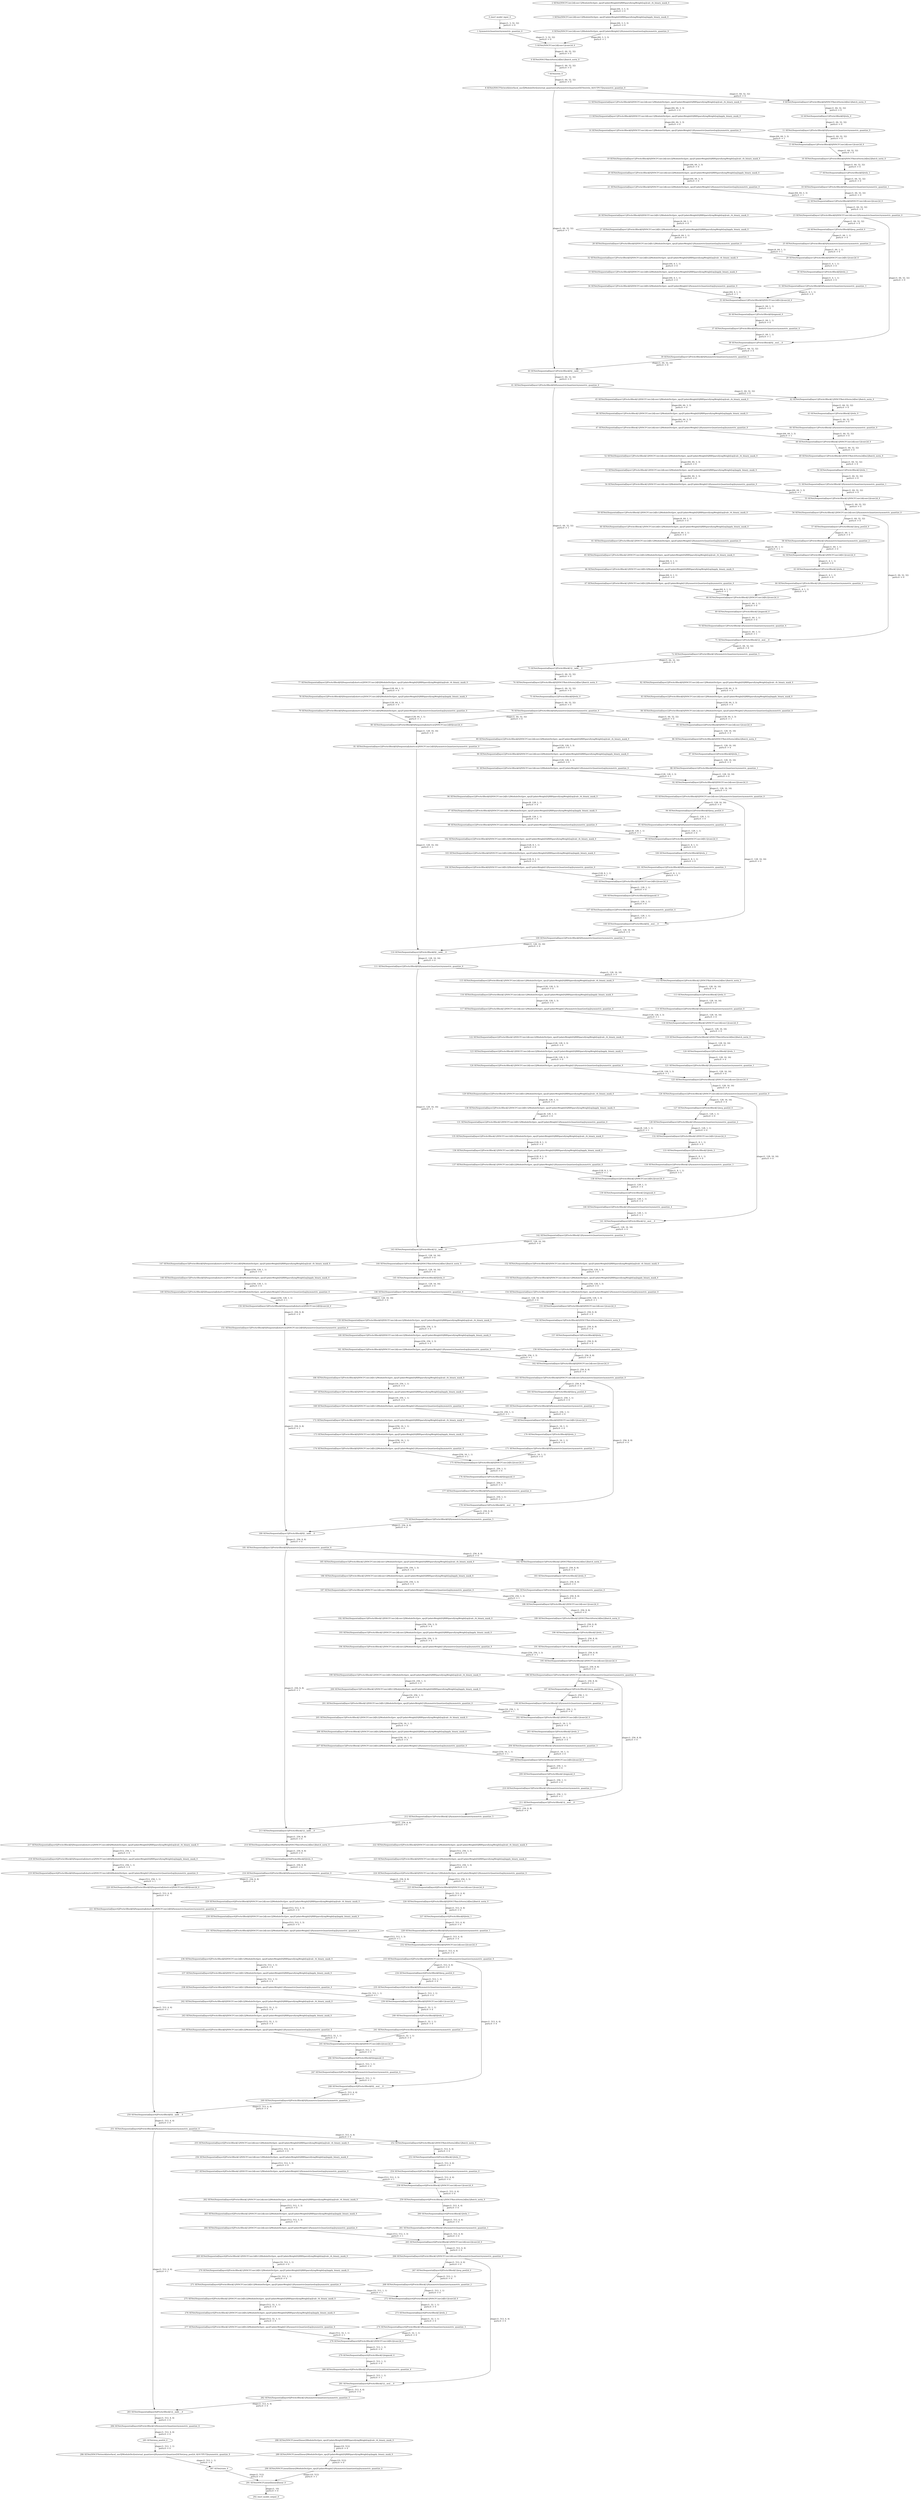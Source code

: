 strict digraph  {
"0 /nncf_model_input_0" [id=0, type=nncf_model_input];
"1 SymmetricQuantizer/symmetric_quantize_0" [id=1, type=symmetric_quantize];
"2 SENet/NNCFConv2d[conv1]/ModuleDict[pre_ops]/UpdateWeight[0]/RBSparsifyingWeight[op]/calc_rb_binary_mask_0" [id=2, type=calc_rb_binary_mask];
"3 SENet/NNCFConv2d[conv1]/ModuleDict[pre_ops]/UpdateWeight[0]/RBSparsifyingWeight[op]/apply_binary_mask_0" [id=3, type=apply_binary_mask];
"4 SENet/NNCFConv2d[conv1]/ModuleDict[pre_ops]/UpdateWeight[1]/SymmetricQuantizer[op]/symmetric_quantize_0" [id=4, type=symmetric_quantize];
"5 SENet/NNCFConv2d[conv1]/conv2d_0" [id=5, type=conv2d];
"6 SENet/NNCFBatchNorm2d[bn1]/batch_norm_0" [id=6, type=batch_norm];
"7 SENet/relu_0" [id=7, type=relu];
"8 SENet/NNCFNetworkInterface[_nncf]/ModuleDict[external_quantizers]/SymmetricQuantizer[SENet/relu_0|OUTPUT]/symmetric_quantize_0" [id=8, type=symmetric_quantize];
"9 SENet/Sequential[layer1]/PreActBlock[0]/NNCFBatchNorm2d[bn1]/batch_norm_0" [id=9, type=batch_norm];
"10 SENet/Sequential[layer1]/PreActBlock[0]/relu_0" [id=10, type=relu];
"11 SENet/Sequential[layer1]/PreActBlock[0]/SymmetricQuantizer/symmetric_quantize_0" [id=11, type=symmetric_quantize];
"12 SENet/Sequential[layer1]/PreActBlock[0]/NNCFConv2d[conv1]/ModuleDict[pre_ops]/UpdateWeight[0]/RBSparsifyingWeight[op]/calc_rb_binary_mask_0" [id=12, type=calc_rb_binary_mask];
"13 SENet/Sequential[layer1]/PreActBlock[0]/NNCFConv2d[conv1]/ModuleDict[pre_ops]/UpdateWeight[0]/RBSparsifyingWeight[op]/apply_binary_mask_0" [id=13, type=apply_binary_mask];
"14 SENet/Sequential[layer1]/PreActBlock[0]/NNCFConv2d[conv1]/ModuleDict[pre_ops]/UpdateWeight[1]/SymmetricQuantizer[op]/symmetric_quantize_0" [id=14, type=symmetric_quantize];
"15 SENet/Sequential[layer1]/PreActBlock[0]/NNCFConv2d[conv1]/conv2d_0" [id=15, type=conv2d];
"16 SENet/Sequential[layer1]/PreActBlock[0]/NNCFBatchNorm2d[bn2]/batch_norm_0" [id=16, type=batch_norm];
"17 SENet/Sequential[layer1]/PreActBlock[0]/relu_1" [id=17, type=relu];
"18 SENet/Sequential[layer1]/PreActBlock[0]/SymmetricQuantizer/symmetric_quantize_1" [id=18, type=symmetric_quantize];
"19 SENet/Sequential[layer1]/PreActBlock[0]/NNCFConv2d[conv2]/ModuleDict[pre_ops]/UpdateWeight[0]/RBSparsifyingWeight[op]/calc_rb_binary_mask_0" [id=19, type=calc_rb_binary_mask];
"20 SENet/Sequential[layer1]/PreActBlock[0]/NNCFConv2d[conv2]/ModuleDict[pre_ops]/UpdateWeight[0]/RBSparsifyingWeight[op]/apply_binary_mask_0" [id=20, type=apply_binary_mask];
"21 SENet/Sequential[layer1]/PreActBlock[0]/NNCFConv2d[conv2]/ModuleDict[pre_ops]/UpdateWeight[1]/SymmetricQuantizer[op]/symmetric_quantize_0" [id=21, type=symmetric_quantize];
"22 SENet/Sequential[layer1]/PreActBlock[0]/NNCFConv2d[conv2]/conv2d_0" [id=22, type=conv2d];
"23 SENet/Sequential[layer1]/PreActBlock[0]/NNCFConv2d[conv2]/SymmetricQuantizer/symmetric_quantize_0" [id=23, type=symmetric_quantize];
"24 SENet/Sequential[layer1]/PreActBlock[0]/avg_pool2d_0" [id=24, type=avg_pool2d];
"25 SENet/Sequential[layer1]/PreActBlock[0]/SymmetricQuantizer/symmetric_quantize_2" [id=25, type=symmetric_quantize];
"26 SENet/Sequential[layer1]/PreActBlock[0]/NNCFConv2d[fc1]/ModuleDict[pre_ops]/UpdateWeight[0]/RBSparsifyingWeight[op]/calc_rb_binary_mask_0" [id=26, type=calc_rb_binary_mask];
"27 SENet/Sequential[layer1]/PreActBlock[0]/NNCFConv2d[fc1]/ModuleDict[pre_ops]/UpdateWeight[0]/RBSparsifyingWeight[op]/apply_binary_mask_0" [id=27, type=apply_binary_mask];
"28 SENet/Sequential[layer1]/PreActBlock[0]/NNCFConv2d[fc1]/ModuleDict[pre_ops]/UpdateWeight[1]/SymmetricQuantizer[op]/symmetric_quantize_0" [id=28, type=symmetric_quantize];
"29 SENet/Sequential[layer1]/PreActBlock[0]/NNCFConv2d[fc1]/conv2d_0" [id=29, type=conv2d];
"30 SENet/Sequential[layer1]/PreActBlock[0]/relu_2" [id=30, type=relu];
"31 SENet/Sequential[layer1]/PreActBlock[0]/SymmetricQuantizer/symmetric_quantize_3" [id=31, type=symmetric_quantize];
"32 SENet/Sequential[layer1]/PreActBlock[0]/NNCFConv2d[fc2]/ModuleDict[pre_ops]/UpdateWeight[0]/RBSparsifyingWeight[op]/calc_rb_binary_mask_0" [id=32, type=calc_rb_binary_mask];
"33 SENet/Sequential[layer1]/PreActBlock[0]/NNCFConv2d[fc2]/ModuleDict[pre_ops]/UpdateWeight[0]/RBSparsifyingWeight[op]/apply_binary_mask_0" [id=33, type=apply_binary_mask];
"34 SENet/Sequential[layer1]/PreActBlock[0]/NNCFConv2d[fc2]/ModuleDict[pre_ops]/UpdateWeight[1]/SymmetricQuantizer[op]/symmetric_quantize_0" [id=34, type=symmetric_quantize];
"35 SENet/Sequential[layer1]/PreActBlock[0]/NNCFConv2d[fc2]/conv2d_0" [id=35, type=conv2d];
"36 SENet/Sequential[layer1]/PreActBlock[0]/sigmoid_0" [id=36, type=sigmoid];
"37 SENet/Sequential[layer1]/PreActBlock[0]/SymmetricQuantizer/symmetric_quantize_4" [id=37, type=symmetric_quantize];
"38 SENet/Sequential[layer1]/PreActBlock[0]/__mul___0" [id=38, type=__mul__];
"39 SENet/Sequential[layer1]/PreActBlock[0]/SymmetricQuantizer/symmetric_quantize_5" [id=39, type=symmetric_quantize];
"40 SENet/Sequential[layer1]/PreActBlock[0]/__iadd___0" [id=40, type=__iadd__];
"41 SENet/Sequential[layer1]/PreActBlock[0]/SymmetricQuantizer/symmetric_quantize_6" [id=41, type=symmetric_quantize];
"42 SENet/Sequential[layer1]/PreActBlock[1]/NNCFBatchNorm2d[bn1]/batch_norm_0" [id=42, type=batch_norm];
"43 SENet/Sequential[layer1]/PreActBlock[1]/relu_0" [id=43, type=relu];
"44 SENet/Sequential[layer1]/PreActBlock[1]/SymmetricQuantizer/symmetric_quantize_0" [id=44, type=symmetric_quantize];
"45 SENet/Sequential[layer1]/PreActBlock[1]/NNCFConv2d[conv1]/ModuleDict[pre_ops]/UpdateWeight[0]/RBSparsifyingWeight[op]/calc_rb_binary_mask_0" [id=45, type=calc_rb_binary_mask];
"46 SENet/Sequential[layer1]/PreActBlock[1]/NNCFConv2d[conv1]/ModuleDict[pre_ops]/UpdateWeight[0]/RBSparsifyingWeight[op]/apply_binary_mask_0" [id=46, type=apply_binary_mask];
"47 SENet/Sequential[layer1]/PreActBlock[1]/NNCFConv2d[conv1]/ModuleDict[pre_ops]/UpdateWeight[1]/SymmetricQuantizer[op]/symmetric_quantize_0" [id=47, type=symmetric_quantize];
"48 SENet/Sequential[layer1]/PreActBlock[1]/NNCFConv2d[conv1]/conv2d_0" [id=48, type=conv2d];
"49 SENet/Sequential[layer1]/PreActBlock[1]/NNCFBatchNorm2d[bn2]/batch_norm_0" [id=49, type=batch_norm];
"50 SENet/Sequential[layer1]/PreActBlock[1]/relu_1" [id=50, type=relu];
"51 SENet/Sequential[layer1]/PreActBlock[1]/SymmetricQuantizer/symmetric_quantize_1" [id=51, type=symmetric_quantize];
"52 SENet/Sequential[layer1]/PreActBlock[1]/NNCFConv2d[conv2]/ModuleDict[pre_ops]/UpdateWeight[0]/RBSparsifyingWeight[op]/calc_rb_binary_mask_0" [id=52, type=calc_rb_binary_mask];
"53 SENet/Sequential[layer1]/PreActBlock[1]/NNCFConv2d[conv2]/ModuleDict[pre_ops]/UpdateWeight[0]/RBSparsifyingWeight[op]/apply_binary_mask_0" [id=53, type=apply_binary_mask];
"54 SENet/Sequential[layer1]/PreActBlock[1]/NNCFConv2d[conv2]/ModuleDict[pre_ops]/UpdateWeight[1]/SymmetricQuantizer[op]/symmetric_quantize_0" [id=54, type=symmetric_quantize];
"55 SENet/Sequential[layer1]/PreActBlock[1]/NNCFConv2d[conv2]/conv2d_0" [id=55, type=conv2d];
"56 SENet/Sequential[layer1]/PreActBlock[1]/NNCFConv2d[conv2]/SymmetricQuantizer/symmetric_quantize_0" [id=56, type=symmetric_quantize];
"57 SENet/Sequential[layer1]/PreActBlock[1]/avg_pool2d_0" [id=57, type=avg_pool2d];
"58 SENet/Sequential[layer1]/PreActBlock[1]/SymmetricQuantizer/symmetric_quantize_2" [id=58, type=symmetric_quantize];
"59 SENet/Sequential[layer1]/PreActBlock[1]/NNCFConv2d[fc1]/ModuleDict[pre_ops]/UpdateWeight[0]/RBSparsifyingWeight[op]/calc_rb_binary_mask_0" [id=59, type=calc_rb_binary_mask];
"60 SENet/Sequential[layer1]/PreActBlock[1]/NNCFConv2d[fc1]/ModuleDict[pre_ops]/UpdateWeight[0]/RBSparsifyingWeight[op]/apply_binary_mask_0" [id=60, type=apply_binary_mask];
"61 SENet/Sequential[layer1]/PreActBlock[1]/NNCFConv2d[fc1]/ModuleDict[pre_ops]/UpdateWeight[1]/SymmetricQuantizer[op]/symmetric_quantize_0" [id=61, type=symmetric_quantize];
"62 SENet/Sequential[layer1]/PreActBlock[1]/NNCFConv2d[fc1]/conv2d_0" [id=62, type=conv2d];
"63 SENet/Sequential[layer1]/PreActBlock[1]/relu_2" [id=63, type=relu];
"64 SENet/Sequential[layer1]/PreActBlock[1]/SymmetricQuantizer/symmetric_quantize_3" [id=64, type=symmetric_quantize];
"65 SENet/Sequential[layer1]/PreActBlock[1]/NNCFConv2d[fc2]/ModuleDict[pre_ops]/UpdateWeight[0]/RBSparsifyingWeight[op]/calc_rb_binary_mask_0" [id=65, type=calc_rb_binary_mask];
"66 SENet/Sequential[layer1]/PreActBlock[1]/NNCFConv2d[fc2]/ModuleDict[pre_ops]/UpdateWeight[0]/RBSparsifyingWeight[op]/apply_binary_mask_0" [id=66, type=apply_binary_mask];
"67 SENet/Sequential[layer1]/PreActBlock[1]/NNCFConv2d[fc2]/ModuleDict[pre_ops]/UpdateWeight[1]/SymmetricQuantizer[op]/symmetric_quantize_0" [id=67, type=symmetric_quantize];
"68 SENet/Sequential[layer1]/PreActBlock[1]/NNCFConv2d[fc2]/conv2d_0" [id=68, type=conv2d];
"69 SENet/Sequential[layer1]/PreActBlock[1]/sigmoid_0" [id=69, type=sigmoid];
"70 SENet/Sequential[layer1]/PreActBlock[1]/SymmetricQuantizer/symmetric_quantize_4" [id=70, type=symmetric_quantize];
"71 SENet/Sequential[layer1]/PreActBlock[1]/__mul___0" [id=71, type=__mul__];
"72 SENet/Sequential[layer1]/PreActBlock[1]/SymmetricQuantizer/symmetric_quantize_5" [id=72, type=symmetric_quantize];
"73 SENet/Sequential[layer1]/PreActBlock[1]/__iadd___0" [id=73, type=__iadd__];
"74 SENet/Sequential[layer2]/PreActBlock[0]/NNCFBatchNorm2d[bn1]/batch_norm_0" [id=74, type=batch_norm];
"75 SENet/Sequential[layer2]/PreActBlock[0]/relu_0" [id=75, type=relu];
"76 SENet/Sequential[layer2]/PreActBlock[0]/SymmetricQuantizer/symmetric_quantize_0" [id=76, type=symmetric_quantize];
"77 SENet/Sequential[layer2]/PreActBlock[0]/Sequential[shortcut]/NNCFConv2d[0]/ModuleDict[pre_ops]/UpdateWeight[0]/RBSparsifyingWeight[op]/calc_rb_binary_mask_0" [id=77, type=calc_rb_binary_mask];
"78 SENet/Sequential[layer2]/PreActBlock[0]/Sequential[shortcut]/NNCFConv2d[0]/ModuleDict[pre_ops]/UpdateWeight[0]/RBSparsifyingWeight[op]/apply_binary_mask_0" [id=78, type=apply_binary_mask];
"79 SENet/Sequential[layer2]/PreActBlock[0]/Sequential[shortcut]/NNCFConv2d[0]/ModuleDict[pre_ops]/UpdateWeight[1]/SymmetricQuantizer[op]/symmetric_quantize_0" [id=79, type=symmetric_quantize];
"80 SENet/Sequential[layer2]/PreActBlock[0]/Sequential[shortcut]/NNCFConv2d[0]/conv2d_0" [id=80, type=conv2d];
"81 SENet/Sequential[layer2]/PreActBlock[0]/Sequential[shortcut]/NNCFConv2d[0]/SymmetricQuantizer/symmetric_quantize_0" [id=81, type=symmetric_quantize];
"82 SENet/Sequential[layer2]/PreActBlock[0]/NNCFConv2d[conv1]/ModuleDict[pre_ops]/UpdateWeight[0]/RBSparsifyingWeight[op]/calc_rb_binary_mask_0" [id=82, type=calc_rb_binary_mask];
"83 SENet/Sequential[layer2]/PreActBlock[0]/NNCFConv2d[conv1]/ModuleDict[pre_ops]/UpdateWeight[0]/RBSparsifyingWeight[op]/apply_binary_mask_0" [id=83, type=apply_binary_mask];
"84 SENet/Sequential[layer2]/PreActBlock[0]/NNCFConv2d[conv1]/ModuleDict[pre_ops]/UpdateWeight[1]/SymmetricQuantizer[op]/symmetric_quantize_0" [id=84, type=symmetric_quantize];
"85 SENet/Sequential[layer2]/PreActBlock[0]/NNCFConv2d[conv1]/conv2d_0" [id=85, type=conv2d];
"86 SENet/Sequential[layer2]/PreActBlock[0]/NNCFBatchNorm2d[bn2]/batch_norm_0" [id=86, type=batch_norm];
"87 SENet/Sequential[layer2]/PreActBlock[0]/relu_1" [id=87, type=relu];
"88 SENet/Sequential[layer2]/PreActBlock[0]/SymmetricQuantizer/symmetric_quantize_1" [id=88, type=symmetric_quantize];
"89 SENet/Sequential[layer2]/PreActBlock[0]/NNCFConv2d[conv2]/ModuleDict[pre_ops]/UpdateWeight[0]/RBSparsifyingWeight[op]/calc_rb_binary_mask_0" [id=89, type=calc_rb_binary_mask];
"90 SENet/Sequential[layer2]/PreActBlock[0]/NNCFConv2d[conv2]/ModuleDict[pre_ops]/UpdateWeight[0]/RBSparsifyingWeight[op]/apply_binary_mask_0" [id=90, type=apply_binary_mask];
"91 SENet/Sequential[layer2]/PreActBlock[0]/NNCFConv2d[conv2]/ModuleDict[pre_ops]/UpdateWeight[1]/SymmetricQuantizer[op]/symmetric_quantize_0" [id=91, type=symmetric_quantize];
"92 SENet/Sequential[layer2]/PreActBlock[0]/NNCFConv2d[conv2]/conv2d_0" [id=92, type=conv2d];
"93 SENet/Sequential[layer2]/PreActBlock[0]/NNCFConv2d[conv2]/SymmetricQuantizer/symmetric_quantize_0" [id=93, type=symmetric_quantize];
"94 SENet/Sequential[layer2]/PreActBlock[0]/avg_pool2d_0" [id=94, type=avg_pool2d];
"95 SENet/Sequential[layer2]/PreActBlock[0]/SymmetricQuantizer/symmetric_quantize_2" [id=95, type=symmetric_quantize];
"96 SENet/Sequential[layer2]/PreActBlock[0]/NNCFConv2d[fc1]/ModuleDict[pre_ops]/UpdateWeight[0]/RBSparsifyingWeight[op]/calc_rb_binary_mask_0" [id=96, type=calc_rb_binary_mask];
"97 SENet/Sequential[layer2]/PreActBlock[0]/NNCFConv2d[fc1]/ModuleDict[pre_ops]/UpdateWeight[0]/RBSparsifyingWeight[op]/apply_binary_mask_0" [id=97, type=apply_binary_mask];
"98 SENet/Sequential[layer2]/PreActBlock[0]/NNCFConv2d[fc1]/ModuleDict[pre_ops]/UpdateWeight[1]/SymmetricQuantizer[op]/symmetric_quantize_0" [id=98, type=symmetric_quantize];
"99 SENet/Sequential[layer2]/PreActBlock[0]/NNCFConv2d[fc1]/conv2d_0" [id=99, type=conv2d];
"100 SENet/Sequential[layer2]/PreActBlock[0]/relu_2" [id=100, type=relu];
"101 SENet/Sequential[layer2]/PreActBlock[0]/SymmetricQuantizer/symmetric_quantize_3" [id=101, type=symmetric_quantize];
"102 SENet/Sequential[layer2]/PreActBlock[0]/NNCFConv2d[fc2]/ModuleDict[pre_ops]/UpdateWeight[0]/RBSparsifyingWeight[op]/calc_rb_binary_mask_0" [id=102, type=calc_rb_binary_mask];
"103 SENet/Sequential[layer2]/PreActBlock[0]/NNCFConv2d[fc2]/ModuleDict[pre_ops]/UpdateWeight[0]/RBSparsifyingWeight[op]/apply_binary_mask_0" [id=103, type=apply_binary_mask];
"104 SENet/Sequential[layer2]/PreActBlock[0]/NNCFConv2d[fc2]/ModuleDict[pre_ops]/UpdateWeight[1]/SymmetricQuantizer[op]/symmetric_quantize_0" [id=104, type=symmetric_quantize];
"105 SENet/Sequential[layer2]/PreActBlock[0]/NNCFConv2d[fc2]/conv2d_0" [id=105, type=conv2d];
"106 SENet/Sequential[layer2]/PreActBlock[0]/sigmoid_0" [id=106, type=sigmoid];
"107 SENet/Sequential[layer2]/PreActBlock[0]/SymmetricQuantizer/symmetric_quantize_4" [id=107, type=symmetric_quantize];
"108 SENet/Sequential[layer2]/PreActBlock[0]/__mul___0" [id=108, type=__mul__];
"109 SENet/Sequential[layer2]/PreActBlock[0]/SymmetricQuantizer/symmetric_quantize_5" [id=109, type=symmetric_quantize];
"110 SENet/Sequential[layer2]/PreActBlock[0]/__iadd___0" [id=110, type=__iadd__];
"111 SENet/Sequential[layer2]/PreActBlock[0]/SymmetricQuantizer/symmetric_quantize_6" [id=111, type=symmetric_quantize];
"112 SENet/Sequential[layer2]/PreActBlock[1]/NNCFBatchNorm2d[bn1]/batch_norm_0" [id=112, type=batch_norm];
"113 SENet/Sequential[layer2]/PreActBlock[1]/relu_0" [id=113, type=relu];
"114 SENet/Sequential[layer2]/PreActBlock[1]/SymmetricQuantizer/symmetric_quantize_0" [id=114, type=symmetric_quantize];
"115 SENet/Sequential[layer2]/PreActBlock[1]/NNCFConv2d[conv1]/ModuleDict[pre_ops]/UpdateWeight[0]/RBSparsifyingWeight[op]/calc_rb_binary_mask_0" [id=115, type=calc_rb_binary_mask];
"116 SENet/Sequential[layer2]/PreActBlock[1]/NNCFConv2d[conv1]/ModuleDict[pre_ops]/UpdateWeight[0]/RBSparsifyingWeight[op]/apply_binary_mask_0" [id=116, type=apply_binary_mask];
"117 SENet/Sequential[layer2]/PreActBlock[1]/NNCFConv2d[conv1]/ModuleDict[pre_ops]/UpdateWeight[1]/SymmetricQuantizer[op]/symmetric_quantize_0" [id=117, type=symmetric_quantize];
"118 SENet/Sequential[layer2]/PreActBlock[1]/NNCFConv2d[conv1]/conv2d_0" [id=118, type=conv2d];
"119 SENet/Sequential[layer2]/PreActBlock[1]/NNCFBatchNorm2d[bn2]/batch_norm_0" [id=119, type=batch_norm];
"120 SENet/Sequential[layer2]/PreActBlock[1]/relu_1" [id=120, type=relu];
"121 SENet/Sequential[layer2]/PreActBlock[1]/SymmetricQuantizer/symmetric_quantize_1" [id=121, type=symmetric_quantize];
"122 SENet/Sequential[layer2]/PreActBlock[1]/NNCFConv2d[conv2]/ModuleDict[pre_ops]/UpdateWeight[0]/RBSparsifyingWeight[op]/calc_rb_binary_mask_0" [id=122, type=calc_rb_binary_mask];
"123 SENet/Sequential[layer2]/PreActBlock[1]/NNCFConv2d[conv2]/ModuleDict[pre_ops]/UpdateWeight[0]/RBSparsifyingWeight[op]/apply_binary_mask_0" [id=123, type=apply_binary_mask];
"124 SENet/Sequential[layer2]/PreActBlock[1]/NNCFConv2d[conv2]/ModuleDict[pre_ops]/UpdateWeight[1]/SymmetricQuantizer[op]/symmetric_quantize_0" [id=124, type=symmetric_quantize];
"125 SENet/Sequential[layer2]/PreActBlock[1]/NNCFConv2d[conv2]/conv2d_0" [id=125, type=conv2d];
"126 SENet/Sequential[layer2]/PreActBlock[1]/NNCFConv2d[conv2]/SymmetricQuantizer/symmetric_quantize_0" [id=126, type=symmetric_quantize];
"127 SENet/Sequential[layer2]/PreActBlock[1]/avg_pool2d_0" [id=127, type=avg_pool2d];
"128 SENet/Sequential[layer2]/PreActBlock[1]/SymmetricQuantizer/symmetric_quantize_2" [id=128, type=symmetric_quantize];
"129 SENet/Sequential[layer2]/PreActBlock[1]/NNCFConv2d[fc1]/ModuleDict[pre_ops]/UpdateWeight[0]/RBSparsifyingWeight[op]/calc_rb_binary_mask_0" [id=129, type=calc_rb_binary_mask];
"130 SENet/Sequential[layer2]/PreActBlock[1]/NNCFConv2d[fc1]/ModuleDict[pre_ops]/UpdateWeight[0]/RBSparsifyingWeight[op]/apply_binary_mask_0" [id=130, type=apply_binary_mask];
"131 SENet/Sequential[layer2]/PreActBlock[1]/NNCFConv2d[fc1]/ModuleDict[pre_ops]/UpdateWeight[1]/SymmetricQuantizer[op]/symmetric_quantize_0" [id=131, type=symmetric_quantize];
"132 SENet/Sequential[layer2]/PreActBlock[1]/NNCFConv2d[fc1]/conv2d_0" [id=132, type=conv2d];
"133 SENet/Sequential[layer2]/PreActBlock[1]/relu_2" [id=133, type=relu];
"134 SENet/Sequential[layer2]/PreActBlock[1]/SymmetricQuantizer/symmetric_quantize_3" [id=134, type=symmetric_quantize];
"135 SENet/Sequential[layer2]/PreActBlock[1]/NNCFConv2d[fc2]/ModuleDict[pre_ops]/UpdateWeight[0]/RBSparsifyingWeight[op]/calc_rb_binary_mask_0" [id=135, type=calc_rb_binary_mask];
"136 SENet/Sequential[layer2]/PreActBlock[1]/NNCFConv2d[fc2]/ModuleDict[pre_ops]/UpdateWeight[0]/RBSparsifyingWeight[op]/apply_binary_mask_0" [id=136, type=apply_binary_mask];
"137 SENet/Sequential[layer2]/PreActBlock[1]/NNCFConv2d[fc2]/ModuleDict[pre_ops]/UpdateWeight[1]/SymmetricQuantizer[op]/symmetric_quantize_0" [id=137, type=symmetric_quantize];
"138 SENet/Sequential[layer2]/PreActBlock[1]/NNCFConv2d[fc2]/conv2d_0" [id=138, type=conv2d];
"139 SENet/Sequential[layer2]/PreActBlock[1]/sigmoid_0" [id=139, type=sigmoid];
"140 SENet/Sequential[layer2]/PreActBlock[1]/SymmetricQuantizer/symmetric_quantize_4" [id=140, type=symmetric_quantize];
"141 SENet/Sequential[layer2]/PreActBlock[1]/__mul___0" [id=141, type=__mul__];
"142 SENet/Sequential[layer2]/PreActBlock[1]/SymmetricQuantizer/symmetric_quantize_5" [id=142, type=symmetric_quantize];
"143 SENet/Sequential[layer2]/PreActBlock[1]/__iadd___0" [id=143, type=__iadd__];
"144 SENet/Sequential[layer3]/PreActBlock[0]/NNCFBatchNorm2d[bn1]/batch_norm_0" [id=144, type=batch_norm];
"145 SENet/Sequential[layer3]/PreActBlock[0]/relu_0" [id=145, type=relu];
"146 SENet/Sequential[layer3]/PreActBlock[0]/SymmetricQuantizer/symmetric_quantize_0" [id=146, type=symmetric_quantize];
"147 SENet/Sequential[layer3]/PreActBlock[0]/Sequential[shortcut]/NNCFConv2d[0]/ModuleDict[pre_ops]/UpdateWeight[0]/RBSparsifyingWeight[op]/calc_rb_binary_mask_0" [id=147, type=calc_rb_binary_mask];
"148 SENet/Sequential[layer3]/PreActBlock[0]/Sequential[shortcut]/NNCFConv2d[0]/ModuleDict[pre_ops]/UpdateWeight[0]/RBSparsifyingWeight[op]/apply_binary_mask_0" [id=148, type=apply_binary_mask];
"149 SENet/Sequential[layer3]/PreActBlock[0]/Sequential[shortcut]/NNCFConv2d[0]/ModuleDict[pre_ops]/UpdateWeight[1]/SymmetricQuantizer[op]/symmetric_quantize_0" [id=149, type=symmetric_quantize];
"150 SENet/Sequential[layer3]/PreActBlock[0]/Sequential[shortcut]/NNCFConv2d[0]/conv2d_0" [id=150, type=conv2d];
"151 SENet/Sequential[layer3]/PreActBlock[0]/Sequential[shortcut]/NNCFConv2d[0]/SymmetricQuantizer/symmetric_quantize_0" [id=151, type=symmetric_quantize];
"152 SENet/Sequential[layer3]/PreActBlock[0]/NNCFConv2d[conv1]/ModuleDict[pre_ops]/UpdateWeight[0]/RBSparsifyingWeight[op]/calc_rb_binary_mask_0" [id=152, type=calc_rb_binary_mask];
"153 SENet/Sequential[layer3]/PreActBlock[0]/NNCFConv2d[conv1]/ModuleDict[pre_ops]/UpdateWeight[0]/RBSparsifyingWeight[op]/apply_binary_mask_0" [id=153, type=apply_binary_mask];
"154 SENet/Sequential[layer3]/PreActBlock[0]/NNCFConv2d[conv1]/ModuleDict[pre_ops]/UpdateWeight[1]/SymmetricQuantizer[op]/symmetric_quantize_0" [id=154, type=symmetric_quantize];
"155 SENet/Sequential[layer3]/PreActBlock[0]/NNCFConv2d[conv1]/conv2d_0" [id=155, type=conv2d];
"156 SENet/Sequential[layer3]/PreActBlock[0]/NNCFBatchNorm2d[bn2]/batch_norm_0" [id=156, type=batch_norm];
"157 SENet/Sequential[layer3]/PreActBlock[0]/relu_1" [id=157, type=relu];
"158 SENet/Sequential[layer3]/PreActBlock[0]/SymmetricQuantizer/symmetric_quantize_1" [id=158, type=symmetric_quantize];
"159 SENet/Sequential[layer3]/PreActBlock[0]/NNCFConv2d[conv2]/ModuleDict[pre_ops]/UpdateWeight[0]/RBSparsifyingWeight[op]/calc_rb_binary_mask_0" [id=159, type=calc_rb_binary_mask];
"160 SENet/Sequential[layer3]/PreActBlock[0]/NNCFConv2d[conv2]/ModuleDict[pre_ops]/UpdateWeight[0]/RBSparsifyingWeight[op]/apply_binary_mask_0" [id=160, type=apply_binary_mask];
"161 SENet/Sequential[layer3]/PreActBlock[0]/NNCFConv2d[conv2]/ModuleDict[pre_ops]/UpdateWeight[1]/SymmetricQuantizer[op]/symmetric_quantize_0" [id=161, type=symmetric_quantize];
"162 SENet/Sequential[layer3]/PreActBlock[0]/NNCFConv2d[conv2]/conv2d_0" [id=162, type=conv2d];
"163 SENet/Sequential[layer3]/PreActBlock[0]/NNCFConv2d[conv2]/SymmetricQuantizer/symmetric_quantize_0" [id=163, type=symmetric_quantize];
"164 SENet/Sequential[layer3]/PreActBlock[0]/avg_pool2d_0" [id=164, type=avg_pool2d];
"165 SENet/Sequential[layer3]/PreActBlock[0]/SymmetricQuantizer/symmetric_quantize_2" [id=165, type=symmetric_quantize];
"166 SENet/Sequential[layer3]/PreActBlock[0]/NNCFConv2d[fc1]/ModuleDict[pre_ops]/UpdateWeight[0]/RBSparsifyingWeight[op]/calc_rb_binary_mask_0" [id=166, type=calc_rb_binary_mask];
"167 SENet/Sequential[layer3]/PreActBlock[0]/NNCFConv2d[fc1]/ModuleDict[pre_ops]/UpdateWeight[0]/RBSparsifyingWeight[op]/apply_binary_mask_0" [id=167, type=apply_binary_mask];
"168 SENet/Sequential[layer3]/PreActBlock[0]/NNCFConv2d[fc1]/ModuleDict[pre_ops]/UpdateWeight[1]/SymmetricQuantizer[op]/symmetric_quantize_0" [id=168, type=symmetric_quantize];
"169 SENet/Sequential[layer3]/PreActBlock[0]/NNCFConv2d[fc1]/conv2d_0" [id=169, type=conv2d];
"170 SENet/Sequential[layer3]/PreActBlock[0]/relu_2" [id=170, type=relu];
"171 SENet/Sequential[layer3]/PreActBlock[0]/SymmetricQuantizer/symmetric_quantize_3" [id=171, type=symmetric_quantize];
"172 SENet/Sequential[layer3]/PreActBlock[0]/NNCFConv2d[fc2]/ModuleDict[pre_ops]/UpdateWeight[0]/RBSparsifyingWeight[op]/calc_rb_binary_mask_0" [id=172, type=calc_rb_binary_mask];
"173 SENet/Sequential[layer3]/PreActBlock[0]/NNCFConv2d[fc2]/ModuleDict[pre_ops]/UpdateWeight[0]/RBSparsifyingWeight[op]/apply_binary_mask_0" [id=173, type=apply_binary_mask];
"174 SENet/Sequential[layer3]/PreActBlock[0]/NNCFConv2d[fc2]/ModuleDict[pre_ops]/UpdateWeight[1]/SymmetricQuantizer[op]/symmetric_quantize_0" [id=174, type=symmetric_quantize];
"175 SENet/Sequential[layer3]/PreActBlock[0]/NNCFConv2d[fc2]/conv2d_0" [id=175, type=conv2d];
"176 SENet/Sequential[layer3]/PreActBlock[0]/sigmoid_0" [id=176, type=sigmoid];
"177 SENet/Sequential[layer3]/PreActBlock[0]/SymmetricQuantizer/symmetric_quantize_4" [id=177, type=symmetric_quantize];
"178 SENet/Sequential[layer3]/PreActBlock[0]/__mul___0" [id=178, type=__mul__];
"179 SENet/Sequential[layer3]/PreActBlock[0]/SymmetricQuantizer/symmetric_quantize_5" [id=179, type=symmetric_quantize];
"180 SENet/Sequential[layer3]/PreActBlock[0]/__iadd___0" [id=180, type=__iadd__];
"181 SENet/Sequential[layer3]/PreActBlock[0]/SymmetricQuantizer/symmetric_quantize_6" [id=181, type=symmetric_quantize];
"182 SENet/Sequential[layer3]/PreActBlock[1]/NNCFBatchNorm2d[bn1]/batch_norm_0" [id=182, type=batch_norm];
"183 SENet/Sequential[layer3]/PreActBlock[1]/relu_0" [id=183, type=relu];
"184 SENet/Sequential[layer3]/PreActBlock[1]/SymmetricQuantizer/symmetric_quantize_0" [id=184, type=symmetric_quantize];
"185 SENet/Sequential[layer3]/PreActBlock[1]/NNCFConv2d[conv1]/ModuleDict[pre_ops]/UpdateWeight[0]/RBSparsifyingWeight[op]/calc_rb_binary_mask_0" [id=185, type=calc_rb_binary_mask];
"186 SENet/Sequential[layer3]/PreActBlock[1]/NNCFConv2d[conv1]/ModuleDict[pre_ops]/UpdateWeight[0]/RBSparsifyingWeight[op]/apply_binary_mask_0" [id=186, type=apply_binary_mask];
"187 SENet/Sequential[layer3]/PreActBlock[1]/NNCFConv2d[conv1]/ModuleDict[pre_ops]/UpdateWeight[1]/SymmetricQuantizer[op]/symmetric_quantize_0" [id=187, type=symmetric_quantize];
"188 SENet/Sequential[layer3]/PreActBlock[1]/NNCFConv2d[conv1]/conv2d_0" [id=188, type=conv2d];
"189 SENet/Sequential[layer3]/PreActBlock[1]/NNCFBatchNorm2d[bn2]/batch_norm_0" [id=189, type=batch_norm];
"190 SENet/Sequential[layer3]/PreActBlock[1]/relu_1" [id=190, type=relu];
"191 SENet/Sequential[layer3]/PreActBlock[1]/SymmetricQuantizer/symmetric_quantize_1" [id=191, type=symmetric_quantize];
"192 SENet/Sequential[layer3]/PreActBlock[1]/NNCFConv2d[conv2]/ModuleDict[pre_ops]/UpdateWeight[0]/RBSparsifyingWeight[op]/calc_rb_binary_mask_0" [id=192, type=calc_rb_binary_mask];
"193 SENet/Sequential[layer3]/PreActBlock[1]/NNCFConv2d[conv2]/ModuleDict[pre_ops]/UpdateWeight[0]/RBSparsifyingWeight[op]/apply_binary_mask_0" [id=193, type=apply_binary_mask];
"194 SENet/Sequential[layer3]/PreActBlock[1]/NNCFConv2d[conv2]/ModuleDict[pre_ops]/UpdateWeight[1]/SymmetricQuantizer[op]/symmetric_quantize_0" [id=194, type=symmetric_quantize];
"195 SENet/Sequential[layer3]/PreActBlock[1]/NNCFConv2d[conv2]/conv2d_0" [id=195, type=conv2d];
"196 SENet/Sequential[layer3]/PreActBlock[1]/NNCFConv2d[conv2]/SymmetricQuantizer/symmetric_quantize_0" [id=196, type=symmetric_quantize];
"197 SENet/Sequential[layer3]/PreActBlock[1]/avg_pool2d_0" [id=197, type=avg_pool2d];
"198 SENet/Sequential[layer3]/PreActBlock[1]/SymmetricQuantizer/symmetric_quantize_2" [id=198, type=symmetric_quantize];
"199 SENet/Sequential[layer3]/PreActBlock[1]/NNCFConv2d[fc1]/ModuleDict[pre_ops]/UpdateWeight[0]/RBSparsifyingWeight[op]/calc_rb_binary_mask_0" [id=199, type=calc_rb_binary_mask];
"200 SENet/Sequential[layer3]/PreActBlock[1]/NNCFConv2d[fc1]/ModuleDict[pre_ops]/UpdateWeight[0]/RBSparsifyingWeight[op]/apply_binary_mask_0" [id=200, type=apply_binary_mask];
"201 SENet/Sequential[layer3]/PreActBlock[1]/NNCFConv2d[fc1]/ModuleDict[pre_ops]/UpdateWeight[1]/SymmetricQuantizer[op]/symmetric_quantize_0" [id=201, type=symmetric_quantize];
"202 SENet/Sequential[layer3]/PreActBlock[1]/NNCFConv2d[fc1]/conv2d_0" [id=202, type=conv2d];
"203 SENet/Sequential[layer3]/PreActBlock[1]/relu_2" [id=203, type=relu];
"204 SENet/Sequential[layer3]/PreActBlock[1]/SymmetricQuantizer/symmetric_quantize_3" [id=204, type=symmetric_quantize];
"205 SENet/Sequential[layer3]/PreActBlock[1]/NNCFConv2d[fc2]/ModuleDict[pre_ops]/UpdateWeight[0]/RBSparsifyingWeight[op]/calc_rb_binary_mask_0" [id=205, type=calc_rb_binary_mask];
"206 SENet/Sequential[layer3]/PreActBlock[1]/NNCFConv2d[fc2]/ModuleDict[pre_ops]/UpdateWeight[0]/RBSparsifyingWeight[op]/apply_binary_mask_0" [id=206, type=apply_binary_mask];
"207 SENet/Sequential[layer3]/PreActBlock[1]/NNCFConv2d[fc2]/ModuleDict[pre_ops]/UpdateWeight[1]/SymmetricQuantizer[op]/symmetric_quantize_0" [id=207, type=symmetric_quantize];
"208 SENet/Sequential[layer3]/PreActBlock[1]/NNCFConv2d[fc2]/conv2d_0" [id=208, type=conv2d];
"209 SENet/Sequential[layer3]/PreActBlock[1]/sigmoid_0" [id=209, type=sigmoid];
"210 SENet/Sequential[layer3]/PreActBlock[1]/SymmetricQuantizer/symmetric_quantize_4" [id=210, type=symmetric_quantize];
"211 SENet/Sequential[layer3]/PreActBlock[1]/__mul___0" [id=211, type=__mul__];
"212 SENet/Sequential[layer3]/PreActBlock[1]/SymmetricQuantizer/symmetric_quantize_5" [id=212, type=symmetric_quantize];
"213 SENet/Sequential[layer3]/PreActBlock[1]/__iadd___0" [id=213, type=__iadd__];
"214 SENet/Sequential[layer4]/PreActBlock[0]/NNCFBatchNorm2d[bn1]/batch_norm_0" [id=214, type=batch_norm];
"215 SENet/Sequential[layer4]/PreActBlock[0]/relu_0" [id=215, type=relu];
"216 SENet/Sequential[layer4]/PreActBlock[0]/SymmetricQuantizer/symmetric_quantize_0" [id=216, type=symmetric_quantize];
"217 SENet/Sequential[layer4]/PreActBlock[0]/Sequential[shortcut]/NNCFConv2d[0]/ModuleDict[pre_ops]/UpdateWeight[0]/RBSparsifyingWeight[op]/calc_rb_binary_mask_0" [id=217, type=calc_rb_binary_mask];
"218 SENet/Sequential[layer4]/PreActBlock[0]/Sequential[shortcut]/NNCFConv2d[0]/ModuleDict[pre_ops]/UpdateWeight[0]/RBSparsifyingWeight[op]/apply_binary_mask_0" [id=218, type=apply_binary_mask];
"219 SENet/Sequential[layer4]/PreActBlock[0]/Sequential[shortcut]/NNCFConv2d[0]/ModuleDict[pre_ops]/UpdateWeight[1]/SymmetricQuantizer[op]/symmetric_quantize_0" [id=219, type=symmetric_quantize];
"220 SENet/Sequential[layer4]/PreActBlock[0]/Sequential[shortcut]/NNCFConv2d[0]/conv2d_0" [id=220, type=conv2d];
"221 SENet/Sequential[layer4]/PreActBlock[0]/Sequential[shortcut]/NNCFConv2d[0]/SymmetricQuantizer/symmetric_quantize_0" [id=221, type=symmetric_quantize];
"222 SENet/Sequential[layer4]/PreActBlock[0]/NNCFConv2d[conv1]/ModuleDict[pre_ops]/UpdateWeight[0]/RBSparsifyingWeight[op]/calc_rb_binary_mask_0" [id=222, type=calc_rb_binary_mask];
"223 SENet/Sequential[layer4]/PreActBlock[0]/NNCFConv2d[conv1]/ModuleDict[pre_ops]/UpdateWeight[0]/RBSparsifyingWeight[op]/apply_binary_mask_0" [id=223, type=apply_binary_mask];
"224 SENet/Sequential[layer4]/PreActBlock[0]/NNCFConv2d[conv1]/ModuleDict[pre_ops]/UpdateWeight[1]/SymmetricQuantizer[op]/symmetric_quantize_0" [id=224, type=symmetric_quantize];
"225 SENet/Sequential[layer4]/PreActBlock[0]/NNCFConv2d[conv1]/conv2d_0" [id=225, type=conv2d];
"226 SENet/Sequential[layer4]/PreActBlock[0]/NNCFBatchNorm2d[bn2]/batch_norm_0" [id=226, type=batch_norm];
"227 SENet/Sequential[layer4]/PreActBlock[0]/relu_1" [id=227, type=relu];
"228 SENet/Sequential[layer4]/PreActBlock[0]/SymmetricQuantizer/symmetric_quantize_1" [id=228, type=symmetric_quantize];
"229 SENet/Sequential[layer4]/PreActBlock[0]/NNCFConv2d[conv2]/ModuleDict[pre_ops]/UpdateWeight[0]/RBSparsifyingWeight[op]/calc_rb_binary_mask_0" [id=229, type=calc_rb_binary_mask];
"230 SENet/Sequential[layer4]/PreActBlock[0]/NNCFConv2d[conv2]/ModuleDict[pre_ops]/UpdateWeight[0]/RBSparsifyingWeight[op]/apply_binary_mask_0" [id=230, type=apply_binary_mask];
"231 SENet/Sequential[layer4]/PreActBlock[0]/NNCFConv2d[conv2]/ModuleDict[pre_ops]/UpdateWeight[1]/SymmetricQuantizer[op]/symmetric_quantize_0" [id=231, type=symmetric_quantize];
"232 SENet/Sequential[layer4]/PreActBlock[0]/NNCFConv2d[conv2]/conv2d_0" [id=232, type=conv2d];
"233 SENet/Sequential[layer4]/PreActBlock[0]/NNCFConv2d[conv2]/SymmetricQuantizer/symmetric_quantize_0" [id=233, type=symmetric_quantize];
"234 SENet/Sequential[layer4]/PreActBlock[0]/avg_pool2d_0" [id=234, type=avg_pool2d];
"235 SENet/Sequential[layer4]/PreActBlock[0]/SymmetricQuantizer/symmetric_quantize_2" [id=235, type=symmetric_quantize];
"236 SENet/Sequential[layer4]/PreActBlock[0]/NNCFConv2d[fc1]/ModuleDict[pre_ops]/UpdateWeight[0]/RBSparsifyingWeight[op]/calc_rb_binary_mask_0" [id=236, type=calc_rb_binary_mask];
"237 SENet/Sequential[layer4]/PreActBlock[0]/NNCFConv2d[fc1]/ModuleDict[pre_ops]/UpdateWeight[0]/RBSparsifyingWeight[op]/apply_binary_mask_0" [id=237, type=apply_binary_mask];
"238 SENet/Sequential[layer4]/PreActBlock[0]/NNCFConv2d[fc1]/ModuleDict[pre_ops]/UpdateWeight[1]/SymmetricQuantizer[op]/symmetric_quantize_0" [id=238, type=symmetric_quantize];
"239 SENet/Sequential[layer4]/PreActBlock[0]/NNCFConv2d[fc1]/conv2d_0" [id=239, type=conv2d];
"240 SENet/Sequential[layer4]/PreActBlock[0]/relu_2" [id=240, type=relu];
"241 SENet/Sequential[layer4]/PreActBlock[0]/SymmetricQuantizer/symmetric_quantize_3" [id=241, type=symmetric_quantize];
"242 SENet/Sequential[layer4]/PreActBlock[0]/NNCFConv2d[fc2]/ModuleDict[pre_ops]/UpdateWeight[0]/RBSparsifyingWeight[op]/calc_rb_binary_mask_0" [id=242, type=calc_rb_binary_mask];
"243 SENet/Sequential[layer4]/PreActBlock[0]/NNCFConv2d[fc2]/ModuleDict[pre_ops]/UpdateWeight[0]/RBSparsifyingWeight[op]/apply_binary_mask_0" [id=243, type=apply_binary_mask];
"244 SENet/Sequential[layer4]/PreActBlock[0]/NNCFConv2d[fc2]/ModuleDict[pre_ops]/UpdateWeight[1]/SymmetricQuantizer[op]/symmetric_quantize_0" [id=244, type=symmetric_quantize];
"245 SENet/Sequential[layer4]/PreActBlock[0]/NNCFConv2d[fc2]/conv2d_0" [id=245, type=conv2d];
"246 SENet/Sequential[layer4]/PreActBlock[0]/sigmoid_0" [id=246, type=sigmoid];
"247 SENet/Sequential[layer4]/PreActBlock[0]/SymmetricQuantizer/symmetric_quantize_4" [id=247, type=symmetric_quantize];
"248 SENet/Sequential[layer4]/PreActBlock[0]/__mul___0" [id=248, type=__mul__];
"249 SENet/Sequential[layer4]/PreActBlock[0]/SymmetricQuantizer/symmetric_quantize_5" [id=249, type=symmetric_quantize];
"250 SENet/Sequential[layer4]/PreActBlock[0]/__iadd___0" [id=250, type=__iadd__];
"251 SENet/Sequential[layer4]/PreActBlock[0]/SymmetricQuantizer/symmetric_quantize_6" [id=251, type=symmetric_quantize];
"252 SENet/Sequential[layer4]/PreActBlock[1]/NNCFBatchNorm2d[bn1]/batch_norm_0" [id=252, type=batch_norm];
"253 SENet/Sequential[layer4]/PreActBlock[1]/relu_0" [id=253, type=relu];
"254 SENet/Sequential[layer4]/PreActBlock[1]/SymmetricQuantizer/symmetric_quantize_0" [id=254, type=symmetric_quantize];
"255 SENet/Sequential[layer4]/PreActBlock[1]/NNCFConv2d[conv1]/ModuleDict[pre_ops]/UpdateWeight[0]/RBSparsifyingWeight[op]/calc_rb_binary_mask_0" [id=255, type=calc_rb_binary_mask];
"256 SENet/Sequential[layer4]/PreActBlock[1]/NNCFConv2d[conv1]/ModuleDict[pre_ops]/UpdateWeight[0]/RBSparsifyingWeight[op]/apply_binary_mask_0" [id=256, type=apply_binary_mask];
"257 SENet/Sequential[layer4]/PreActBlock[1]/NNCFConv2d[conv1]/ModuleDict[pre_ops]/UpdateWeight[1]/SymmetricQuantizer[op]/symmetric_quantize_0" [id=257, type=symmetric_quantize];
"258 SENet/Sequential[layer4]/PreActBlock[1]/NNCFConv2d[conv1]/conv2d_0" [id=258, type=conv2d];
"259 SENet/Sequential[layer4]/PreActBlock[1]/NNCFBatchNorm2d[bn2]/batch_norm_0" [id=259, type=batch_norm];
"260 SENet/Sequential[layer4]/PreActBlock[1]/relu_1" [id=260, type=relu];
"261 SENet/Sequential[layer4]/PreActBlock[1]/SymmetricQuantizer/symmetric_quantize_1" [id=261, type=symmetric_quantize];
"262 SENet/Sequential[layer4]/PreActBlock[1]/NNCFConv2d[conv2]/ModuleDict[pre_ops]/UpdateWeight[0]/RBSparsifyingWeight[op]/calc_rb_binary_mask_0" [id=262, type=calc_rb_binary_mask];
"263 SENet/Sequential[layer4]/PreActBlock[1]/NNCFConv2d[conv2]/ModuleDict[pre_ops]/UpdateWeight[0]/RBSparsifyingWeight[op]/apply_binary_mask_0" [id=263, type=apply_binary_mask];
"264 SENet/Sequential[layer4]/PreActBlock[1]/NNCFConv2d[conv2]/ModuleDict[pre_ops]/UpdateWeight[1]/SymmetricQuantizer[op]/symmetric_quantize_0" [id=264, type=symmetric_quantize];
"265 SENet/Sequential[layer4]/PreActBlock[1]/NNCFConv2d[conv2]/conv2d_0" [id=265, type=conv2d];
"266 SENet/Sequential[layer4]/PreActBlock[1]/NNCFConv2d[conv2]/SymmetricQuantizer/symmetric_quantize_0" [id=266, type=symmetric_quantize];
"267 SENet/Sequential[layer4]/PreActBlock[1]/avg_pool2d_0" [id=267, type=avg_pool2d];
"268 SENet/Sequential[layer4]/PreActBlock[1]/SymmetricQuantizer/symmetric_quantize_2" [id=268, type=symmetric_quantize];
"269 SENet/Sequential[layer4]/PreActBlock[1]/NNCFConv2d[fc1]/ModuleDict[pre_ops]/UpdateWeight[0]/RBSparsifyingWeight[op]/calc_rb_binary_mask_0" [id=269, type=calc_rb_binary_mask];
"270 SENet/Sequential[layer4]/PreActBlock[1]/NNCFConv2d[fc1]/ModuleDict[pre_ops]/UpdateWeight[0]/RBSparsifyingWeight[op]/apply_binary_mask_0" [id=270, type=apply_binary_mask];
"271 SENet/Sequential[layer4]/PreActBlock[1]/NNCFConv2d[fc1]/ModuleDict[pre_ops]/UpdateWeight[1]/SymmetricQuantizer[op]/symmetric_quantize_0" [id=271, type=symmetric_quantize];
"272 SENet/Sequential[layer4]/PreActBlock[1]/NNCFConv2d[fc1]/conv2d_0" [id=272, type=conv2d];
"273 SENet/Sequential[layer4]/PreActBlock[1]/relu_2" [id=273, type=relu];
"274 SENet/Sequential[layer4]/PreActBlock[1]/SymmetricQuantizer/symmetric_quantize_3" [id=274, type=symmetric_quantize];
"275 SENet/Sequential[layer4]/PreActBlock[1]/NNCFConv2d[fc2]/ModuleDict[pre_ops]/UpdateWeight[0]/RBSparsifyingWeight[op]/calc_rb_binary_mask_0" [id=275, type=calc_rb_binary_mask];
"276 SENet/Sequential[layer4]/PreActBlock[1]/NNCFConv2d[fc2]/ModuleDict[pre_ops]/UpdateWeight[0]/RBSparsifyingWeight[op]/apply_binary_mask_0" [id=276, type=apply_binary_mask];
"277 SENet/Sequential[layer4]/PreActBlock[1]/NNCFConv2d[fc2]/ModuleDict[pre_ops]/UpdateWeight[1]/SymmetricQuantizer[op]/symmetric_quantize_0" [id=277, type=symmetric_quantize];
"278 SENet/Sequential[layer4]/PreActBlock[1]/NNCFConv2d[fc2]/conv2d_0" [id=278, type=conv2d];
"279 SENet/Sequential[layer4]/PreActBlock[1]/sigmoid_0" [id=279, type=sigmoid];
"280 SENet/Sequential[layer4]/PreActBlock[1]/SymmetricQuantizer/symmetric_quantize_4" [id=280, type=symmetric_quantize];
"281 SENet/Sequential[layer4]/PreActBlock[1]/__mul___0" [id=281, type=__mul__];
"282 SENet/Sequential[layer4]/PreActBlock[1]/SymmetricQuantizer/symmetric_quantize_5" [id=282, type=symmetric_quantize];
"283 SENet/Sequential[layer4]/PreActBlock[1]/__iadd___0" [id=283, type=__iadd__];
"284 SENet/Sequential[layer4]/PreActBlock[1]/SymmetricQuantizer/symmetric_quantize_6" [id=284, type=symmetric_quantize];
"285 SENet/avg_pool2d_0" [id=285, type=avg_pool2d];
"286 SENet/NNCFNetworkInterface[_nncf]/ModuleDict[external_quantizers]/SymmetricQuantizer[SENet/avg_pool2d_0|OUTPUT]/symmetric_quantize_0" [id=286, type=symmetric_quantize];
"287 SENet/view_0" [id=287, type=view];
"288 SENet/NNCFLinear[linear]/ModuleDict[pre_ops]/UpdateWeight[0]/RBSparsifyingWeight[op]/calc_rb_binary_mask_0" [id=288, type=calc_rb_binary_mask];
"289 SENet/NNCFLinear[linear]/ModuleDict[pre_ops]/UpdateWeight[0]/RBSparsifyingWeight[op]/apply_binary_mask_0" [id=289, type=apply_binary_mask];
"290 SENet/NNCFLinear[linear]/ModuleDict[pre_ops]/UpdateWeight[1]/SymmetricQuantizer[op]/symmetric_quantize_0" [id=290, type=symmetric_quantize];
"291 SENet/NNCFLinear[linear]/linear_0" [id=291, type=linear];
"292 /nncf_model_output_0" [id=292, type=nncf_model_output];
"0 /nncf_model_input_0" -> "1 SymmetricQuantizer/symmetric_quantize_0"  [label="shape:(1, 3, 32, 32)\nports:0 -> 0", style=solid];
"1 SymmetricQuantizer/symmetric_quantize_0" -> "5 SENet/NNCFConv2d[conv1]/conv2d_0"  [label="shape:(1, 3, 32, 32)\nports:0 -> 0", style=solid];
"2 SENet/NNCFConv2d[conv1]/ModuleDict[pre_ops]/UpdateWeight[0]/RBSparsifyingWeight[op]/calc_rb_binary_mask_0" -> "3 SENet/NNCFConv2d[conv1]/ModuleDict[pre_ops]/UpdateWeight[0]/RBSparsifyingWeight[op]/apply_binary_mask_0"  [label="shape:(64, 3, 3, 3)\nports:0 -> 0", style=solid];
"3 SENet/NNCFConv2d[conv1]/ModuleDict[pre_ops]/UpdateWeight[0]/RBSparsifyingWeight[op]/apply_binary_mask_0" -> "4 SENet/NNCFConv2d[conv1]/ModuleDict[pre_ops]/UpdateWeight[1]/SymmetricQuantizer[op]/symmetric_quantize_0"  [label="shape:(64, 3, 3, 3)\nports:0 -> 0", style=solid];
"4 SENet/NNCFConv2d[conv1]/ModuleDict[pre_ops]/UpdateWeight[1]/SymmetricQuantizer[op]/symmetric_quantize_0" -> "5 SENet/NNCFConv2d[conv1]/conv2d_0"  [label="shape:(64, 3, 3, 3)\nports:0 -> 1", style=solid];
"5 SENet/NNCFConv2d[conv1]/conv2d_0" -> "6 SENet/NNCFBatchNorm2d[bn1]/batch_norm_0"  [label="shape:(1, 64, 32, 32)\nports:0 -> 0", style=solid];
"6 SENet/NNCFBatchNorm2d[bn1]/batch_norm_0" -> "7 SENet/relu_0"  [label="shape:(1, 64, 32, 32)\nports:0 -> 0", style=solid];
"7 SENet/relu_0" -> "8 SENet/NNCFNetworkInterface[_nncf]/ModuleDict[external_quantizers]/SymmetricQuantizer[SENet/relu_0|OUTPUT]/symmetric_quantize_0"  [label="shape:(1, 64, 32, 32)\nports:0 -> 0", style=solid];
"8 SENet/NNCFNetworkInterface[_nncf]/ModuleDict[external_quantizers]/SymmetricQuantizer[SENet/relu_0|OUTPUT]/symmetric_quantize_0" -> "9 SENet/Sequential[layer1]/PreActBlock[0]/NNCFBatchNorm2d[bn1]/batch_norm_0"  [label="shape:(1, 64, 32, 32)\nports:0 -> 0", style=solid];
"8 SENet/NNCFNetworkInterface[_nncf]/ModuleDict[external_quantizers]/SymmetricQuantizer[SENet/relu_0|OUTPUT]/symmetric_quantize_0" -> "40 SENet/Sequential[layer1]/PreActBlock[0]/__iadd___0"  [label="shape:(1, 64, 32, 32)\nports:0 -> 1", style=solid];
"9 SENet/Sequential[layer1]/PreActBlock[0]/NNCFBatchNorm2d[bn1]/batch_norm_0" -> "10 SENet/Sequential[layer1]/PreActBlock[0]/relu_0"  [label="shape:(1, 64, 32, 32)\nports:0 -> 0", style=solid];
"10 SENet/Sequential[layer1]/PreActBlock[0]/relu_0" -> "11 SENet/Sequential[layer1]/PreActBlock[0]/SymmetricQuantizer/symmetric_quantize_0"  [label="shape:(1, 64, 32, 32)\nports:0 -> 0", style=solid];
"11 SENet/Sequential[layer1]/PreActBlock[0]/SymmetricQuantizer/symmetric_quantize_0" -> "15 SENet/Sequential[layer1]/PreActBlock[0]/NNCFConv2d[conv1]/conv2d_0"  [label="shape:(1, 64, 32, 32)\nports:0 -> 0", style=solid];
"12 SENet/Sequential[layer1]/PreActBlock[0]/NNCFConv2d[conv1]/ModuleDict[pre_ops]/UpdateWeight[0]/RBSparsifyingWeight[op]/calc_rb_binary_mask_0" -> "13 SENet/Sequential[layer1]/PreActBlock[0]/NNCFConv2d[conv1]/ModuleDict[pre_ops]/UpdateWeight[0]/RBSparsifyingWeight[op]/apply_binary_mask_0"  [label="shape:(64, 64, 3, 3)\nports:0 -> 0", style=solid];
"13 SENet/Sequential[layer1]/PreActBlock[0]/NNCFConv2d[conv1]/ModuleDict[pre_ops]/UpdateWeight[0]/RBSparsifyingWeight[op]/apply_binary_mask_0" -> "14 SENet/Sequential[layer1]/PreActBlock[0]/NNCFConv2d[conv1]/ModuleDict[pre_ops]/UpdateWeight[1]/SymmetricQuantizer[op]/symmetric_quantize_0"  [label="shape:(64, 64, 3, 3)\nports:0 -> 0", style=solid];
"14 SENet/Sequential[layer1]/PreActBlock[0]/NNCFConv2d[conv1]/ModuleDict[pre_ops]/UpdateWeight[1]/SymmetricQuantizer[op]/symmetric_quantize_0" -> "15 SENet/Sequential[layer1]/PreActBlock[0]/NNCFConv2d[conv1]/conv2d_0"  [label="shape:(64, 64, 3, 3)\nports:0 -> 1", style=solid];
"15 SENet/Sequential[layer1]/PreActBlock[0]/NNCFConv2d[conv1]/conv2d_0" -> "16 SENet/Sequential[layer1]/PreActBlock[0]/NNCFBatchNorm2d[bn2]/batch_norm_0"  [label="shape:(1, 64, 32, 32)\nports:0 -> 0", style=solid];
"16 SENet/Sequential[layer1]/PreActBlock[0]/NNCFBatchNorm2d[bn2]/batch_norm_0" -> "17 SENet/Sequential[layer1]/PreActBlock[0]/relu_1"  [label="shape:(1, 64, 32, 32)\nports:0 -> 0", style=solid];
"17 SENet/Sequential[layer1]/PreActBlock[0]/relu_1" -> "18 SENet/Sequential[layer1]/PreActBlock[0]/SymmetricQuantizer/symmetric_quantize_1"  [label="shape:(1, 64, 32, 32)\nports:0 -> 0", style=solid];
"18 SENet/Sequential[layer1]/PreActBlock[0]/SymmetricQuantizer/symmetric_quantize_1" -> "22 SENet/Sequential[layer1]/PreActBlock[0]/NNCFConv2d[conv2]/conv2d_0"  [label="shape:(1, 64, 32, 32)\nports:0 -> 0", style=solid];
"19 SENet/Sequential[layer1]/PreActBlock[0]/NNCFConv2d[conv2]/ModuleDict[pre_ops]/UpdateWeight[0]/RBSparsifyingWeight[op]/calc_rb_binary_mask_0" -> "20 SENet/Sequential[layer1]/PreActBlock[0]/NNCFConv2d[conv2]/ModuleDict[pre_ops]/UpdateWeight[0]/RBSparsifyingWeight[op]/apply_binary_mask_0"  [label="shape:(64, 64, 3, 3)\nports:0 -> 0", style=solid];
"20 SENet/Sequential[layer1]/PreActBlock[0]/NNCFConv2d[conv2]/ModuleDict[pre_ops]/UpdateWeight[0]/RBSparsifyingWeight[op]/apply_binary_mask_0" -> "21 SENet/Sequential[layer1]/PreActBlock[0]/NNCFConv2d[conv2]/ModuleDict[pre_ops]/UpdateWeight[1]/SymmetricQuantizer[op]/symmetric_quantize_0"  [label="shape:(64, 64, 3, 3)\nports:0 -> 0", style=solid];
"21 SENet/Sequential[layer1]/PreActBlock[0]/NNCFConv2d[conv2]/ModuleDict[pre_ops]/UpdateWeight[1]/SymmetricQuantizer[op]/symmetric_quantize_0" -> "22 SENet/Sequential[layer1]/PreActBlock[0]/NNCFConv2d[conv2]/conv2d_0"  [label="shape:(64, 64, 3, 3)\nports:0 -> 1", style=solid];
"22 SENet/Sequential[layer1]/PreActBlock[0]/NNCFConv2d[conv2]/conv2d_0" -> "23 SENet/Sequential[layer1]/PreActBlock[0]/NNCFConv2d[conv2]/SymmetricQuantizer/symmetric_quantize_0"  [label="shape:(1, 64, 32, 32)\nports:0 -> 0", style=solid];
"23 SENet/Sequential[layer1]/PreActBlock[0]/NNCFConv2d[conv2]/SymmetricQuantizer/symmetric_quantize_0" -> "24 SENet/Sequential[layer1]/PreActBlock[0]/avg_pool2d_0"  [label="shape:(1, 64, 32, 32)\nports:0 -> 0", style=solid];
"23 SENet/Sequential[layer1]/PreActBlock[0]/NNCFConv2d[conv2]/SymmetricQuantizer/symmetric_quantize_0" -> "38 SENet/Sequential[layer1]/PreActBlock[0]/__mul___0"  [label="shape:(1, 64, 32, 32)\nports:0 -> 0", style=solid];
"24 SENet/Sequential[layer1]/PreActBlock[0]/avg_pool2d_0" -> "25 SENet/Sequential[layer1]/PreActBlock[0]/SymmetricQuantizer/symmetric_quantize_2"  [label="shape:(1, 64, 1, 1)\nports:0 -> 0", style=solid];
"25 SENet/Sequential[layer1]/PreActBlock[0]/SymmetricQuantizer/symmetric_quantize_2" -> "29 SENet/Sequential[layer1]/PreActBlock[0]/NNCFConv2d[fc1]/conv2d_0"  [label="shape:(1, 64, 1, 1)\nports:0 -> 0", style=solid];
"26 SENet/Sequential[layer1]/PreActBlock[0]/NNCFConv2d[fc1]/ModuleDict[pre_ops]/UpdateWeight[0]/RBSparsifyingWeight[op]/calc_rb_binary_mask_0" -> "27 SENet/Sequential[layer1]/PreActBlock[0]/NNCFConv2d[fc1]/ModuleDict[pre_ops]/UpdateWeight[0]/RBSparsifyingWeight[op]/apply_binary_mask_0"  [label="shape:(4, 64, 1, 1)\nports:0 -> 0", style=solid];
"27 SENet/Sequential[layer1]/PreActBlock[0]/NNCFConv2d[fc1]/ModuleDict[pre_ops]/UpdateWeight[0]/RBSparsifyingWeight[op]/apply_binary_mask_0" -> "28 SENet/Sequential[layer1]/PreActBlock[0]/NNCFConv2d[fc1]/ModuleDict[pre_ops]/UpdateWeight[1]/SymmetricQuantizer[op]/symmetric_quantize_0"  [label="shape:(4, 64, 1, 1)\nports:0 -> 0", style=solid];
"28 SENet/Sequential[layer1]/PreActBlock[0]/NNCFConv2d[fc1]/ModuleDict[pre_ops]/UpdateWeight[1]/SymmetricQuantizer[op]/symmetric_quantize_0" -> "29 SENet/Sequential[layer1]/PreActBlock[0]/NNCFConv2d[fc1]/conv2d_0"  [label="shape:(4, 64, 1, 1)\nports:0 -> 1", style=solid];
"29 SENet/Sequential[layer1]/PreActBlock[0]/NNCFConv2d[fc1]/conv2d_0" -> "30 SENet/Sequential[layer1]/PreActBlock[0]/relu_2"  [label="shape:(1, 4, 1, 1)\nports:0 -> 0", style=solid];
"30 SENet/Sequential[layer1]/PreActBlock[0]/relu_2" -> "31 SENet/Sequential[layer1]/PreActBlock[0]/SymmetricQuantizer/symmetric_quantize_3"  [label="shape:(1, 4, 1, 1)\nports:0 -> 0", style=solid];
"31 SENet/Sequential[layer1]/PreActBlock[0]/SymmetricQuantizer/symmetric_quantize_3" -> "35 SENet/Sequential[layer1]/PreActBlock[0]/NNCFConv2d[fc2]/conv2d_0"  [label="shape:(1, 4, 1, 1)\nports:0 -> 0", style=solid];
"32 SENet/Sequential[layer1]/PreActBlock[0]/NNCFConv2d[fc2]/ModuleDict[pre_ops]/UpdateWeight[0]/RBSparsifyingWeight[op]/calc_rb_binary_mask_0" -> "33 SENet/Sequential[layer1]/PreActBlock[0]/NNCFConv2d[fc2]/ModuleDict[pre_ops]/UpdateWeight[0]/RBSparsifyingWeight[op]/apply_binary_mask_0"  [label="shape:(64, 4, 1, 1)\nports:0 -> 0", style=solid];
"33 SENet/Sequential[layer1]/PreActBlock[0]/NNCFConv2d[fc2]/ModuleDict[pre_ops]/UpdateWeight[0]/RBSparsifyingWeight[op]/apply_binary_mask_0" -> "34 SENet/Sequential[layer1]/PreActBlock[0]/NNCFConv2d[fc2]/ModuleDict[pre_ops]/UpdateWeight[1]/SymmetricQuantizer[op]/symmetric_quantize_0"  [label="shape:(64, 4, 1, 1)\nports:0 -> 0", style=solid];
"34 SENet/Sequential[layer1]/PreActBlock[0]/NNCFConv2d[fc2]/ModuleDict[pre_ops]/UpdateWeight[1]/SymmetricQuantizer[op]/symmetric_quantize_0" -> "35 SENet/Sequential[layer1]/PreActBlock[0]/NNCFConv2d[fc2]/conv2d_0"  [label="shape:(64, 4, 1, 1)\nports:0 -> 1", style=solid];
"35 SENet/Sequential[layer1]/PreActBlock[0]/NNCFConv2d[fc2]/conv2d_0" -> "36 SENet/Sequential[layer1]/PreActBlock[0]/sigmoid_0"  [label="shape:(1, 64, 1, 1)\nports:0 -> 0", style=solid];
"36 SENet/Sequential[layer1]/PreActBlock[0]/sigmoid_0" -> "37 SENet/Sequential[layer1]/PreActBlock[0]/SymmetricQuantizer/symmetric_quantize_4"  [label="shape:(1, 64, 1, 1)\nports:0 -> 0", style=solid];
"37 SENet/Sequential[layer1]/PreActBlock[0]/SymmetricQuantizer/symmetric_quantize_4" -> "38 SENet/Sequential[layer1]/PreActBlock[0]/__mul___0"  [label="shape:(1, 64, 1, 1)\nports:0 -> 1", style=solid];
"38 SENet/Sequential[layer1]/PreActBlock[0]/__mul___0" -> "39 SENet/Sequential[layer1]/PreActBlock[0]/SymmetricQuantizer/symmetric_quantize_5"  [label="shape:(1, 64, 32, 32)\nports:0 -> 0", style=solid];
"39 SENet/Sequential[layer1]/PreActBlock[0]/SymmetricQuantizer/symmetric_quantize_5" -> "40 SENet/Sequential[layer1]/PreActBlock[0]/__iadd___0"  [label="shape:(1, 64, 32, 32)\nports:0 -> 0", style=solid];
"40 SENet/Sequential[layer1]/PreActBlock[0]/__iadd___0" -> "41 SENet/Sequential[layer1]/PreActBlock[0]/SymmetricQuantizer/symmetric_quantize_6"  [label="shape:(1, 64, 32, 32)\nports:0 -> 0", style=solid];
"41 SENet/Sequential[layer1]/PreActBlock[0]/SymmetricQuantizer/symmetric_quantize_6" -> "42 SENet/Sequential[layer1]/PreActBlock[1]/NNCFBatchNorm2d[bn1]/batch_norm_0"  [label="shape:(1, 64, 32, 32)\nports:0 -> 0", style=solid];
"41 SENet/Sequential[layer1]/PreActBlock[0]/SymmetricQuantizer/symmetric_quantize_6" -> "73 SENet/Sequential[layer1]/PreActBlock[1]/__iadd___0"  [label="shape:(1, 64, 32, 32)\nports:0 -> 1", style=solid];
"42 SENet/Sequential[layer1]/PreActBlock[1]/NNCFBatchNorm2d[bn1]/batch_norm_0" -> "43 SENet/Sequential[layer1]/PreActBlock[1]/relu_0"  [label="shape:(1, 64, 32, 32)\nports:0 -> 0", style=solid];
"43 SENet/Sequential[layer1]/PreActBlock[1]/relu_0" -> "44 SENet/Sequential[layer1]/PreActBlock[1]/SymmetricQuantizer/symmetric_quantize_0"  [label="shape:(1, 64, 32, 32)\nports:0 -> 0", style=solid];
"44 SENet/Sequential[layer1]/PreActBlock[1]/SymmetricQuantizer/symmetric_quantize_0" -> "48 SENet/Sequential[layer1]/PreActBlock[1]/NNCFConv2d[conv1]/conv2d_0"  [label="shape:(1, 64, 32, 32)\nports:0 -> 0", style=solid];
"45 SENet/Sequential[layer1]/PreActBlock[1]/NNCFConv2d[conv1]/ModuleDict[pre_ops]/UpdateWeight[0]/RBSparsifyingWeight[op]/calc_rb_binary_mask_0" -> "46 SENet/Sequential[layer1]/PreActBlock[1]/NNCFConv2d[conv1]/ModuleDict[pre_ops]/UpdateWeight[0]/RBSparsifyingWeight[op]/apply_binary_mask_0"  [label="shape:(64, 64, 3, 3)\nports:0 -> 0", style=solid];
"46 SENet/Sequential[layer1]/PreActBlock[1]/NNCFConv2d[conv1]/ModuleDict[pre_ops]/UpdateWeight[0]/RBSparsifyingWeight[op]/apply_binary_mask_0" -> "47 SENet/Sequential[layer1]/PreActBlock[1]/NNCFConv2d[conv1]/ModuleDict[pre_ops]/UpdateWeight[1]/SymmetricQuantizer[op]/symmetric_quantize_0"  [label="shape:(64, 64, 3, 3)\nports:0 -> 0", style=solid];
"47 SENet/Sequential[layer1]/PreActBlock[1]/NNCFConv2d[conv1]/ModuleDict[pre_ops]/UpdateWeight[1]/SymmetricQuantizer[op]/symmetric_quantize_0" -> "48 SENet/Sequential[layer1]/PreActBlock[1]/NNCFConv2d[conv1]/conv2d_0"  [label="shape:(64, 64, 3, 3)\nports:0 -> 1", style=solid];
"48 SENet/Sequential[layer1]/PreActBlock[1]/NNCFConv2d[conv1]/conv2d_0" -> "49 SENet/Sequential[layer1]/PreActBlock[1]/NNCFBatchNorm2d[bn2]/batch_norm_0"  [label="shape:(1, 64, 32, 32)\nports:0 -> 0", style=solid];
"49 SENet/Sequential[layer1]/PreActBlock[1]/NNCFBatchNorm2d[bn2]/batch_norm_0" -> "50 SENet/Sequential[layer1]/PreActBlock[1]/relu_1"  [label="shape:(1, 64, 32, 32)\nports:0 -> 0", style=solid];
"50 SENet/Sequential[layer1]/PreActBlock[1]/relu_1" -> "51 SENet/Sequential[layer1]/PreActBlock[1]/SymmetricQuantizer/symmetric_quantize_1"  [label="shape:(1, 64, 32, 32)\nports:0 -> 0", style=solid];
"51 SENet/Sequential[layer1]/PreActBlock[1]/SymmetricQuantizer/symmetric_quantize_1" -> "55 SENet/Sequential[layer1]/PreActBlock[1]/NNCFConv2d[conv2]/conv2d_0"  [label="shape:(1, 64, 32, 32)\nports:0 -> 0", style=solid];
"52 SENet/Sequential[layer1]/PreActBlock[1]/NNCFConv2d[conv2]/ModuleDict[pre_ops]/UpdateWeight[0]/RBSparsifyingWeight[op]/calc_rb_binary_mask_0" -> "53 SENet/Sequential[layer1]/PreActBlock[1]/NNCFConv2d[conv2]/ModuleDict[pre_ops]/UpdateWeight[0]/RBSparsifyingWeight[op]/apply_binary_mask_0"  [label="shape:(64, 64, 3, 3)\nports:0 -> 0", style=solid];
"53 SENet/Sequential[layer1]/PreActBlock[1]/NNCFConv2d[conv2]/ModuleDict[pre_ops]/UpdateWeight[0]/RBSparsifyingWeight[op]/apply_binary_mask_0" -> "54 SENet/Sequential[layer1]/PreActBlock[1]/NNCFConv2d[conv2]/ModuleDict[pre_ops]/UpdateWeight[1]/SymmetricQuantizer[op]/symmetric_quantize_0"  [label="shape:(64, 64, 3, 3)\nports:0 -> 0", style=solid];
"54 SENet/Sequential[layer1]/PreActBlock[1]/NNCFConv2d[conv2]/ModuleDict[pre_ops]/UpdateWeight[1]/SymmetricQuantizer[op]/symmetric_quantize_0" -> "55 SENet/Sequential[layer1]/PreActBlock[1]/NNCFConv2d[conv2]/conv2d_0"  [label="shape:(64, 64, 3, 3)\nports:0 -> 1", style=solid];
"55 SENet/Sequential[layer1]/PreActBlock[1]/NNCFConv2d[conv2]/conv2d_0" -> "56 SENet/Sequential[layer1]/PreActBlock[1]/NNCFConv2d[conv2]/SymmetricQuantizer/symmetric_quantize_0"  [label="shape:(1, 64, 32, 32)\nports:0 -> 0", style=solid];
"56 SENet/Sequential[layer1]/PreActBlock[1]/NNCFConv2d[conv2]/SymmetricQuantizer/symmetric_quantize_0" -> "57 SENet/Sequential[layer1]/PreActBlock[1]/avg_pool2d_0"  [label="shape:(1, 64, 32, 32)\nports:0 -> 0", style=solid];
"56 SENet/Sequential[layer1]/PreActBlock[1]/NNCFConv2d[conv2]/SymmetricQuantizer/symmetric_quantize_0" -> "71 SENet/Sequential[layer1]/PreActBlock[1]/__mul___0"  [label="shape:(1, 64, 32, 32)\nports:0 -> 0", style=solid];
"57 SENet/Sequential[layer1]/PreActBlock[1]/avg_pool2d_0" -> "58 SENet/Sequential[layer1]/PreActBlock[1]/SymmetricQuantizer/symmetric_quantize_2"  [label="shape:(1, 64, 1, 1)\nports:0 -> 0", style=solid];
"58 SENet/Sequential[layer1]/PreActBlock[1]/SymmetricQuantizer/symmetric_quantize_2" -> "62 SENet/Sequential[layer1]/PreActBlock[1]/NNCFConv2d[fc1]/conv2d_0"  [label="shape:(1, 64, 1, 1)\nports:0 -> 0", style=solid];
"59 SENet/Sequential[layer1]/PreActBlock[1]/NNCFConv2d[fc1]/ModuleDict[pre_ops]/UpdateWeight[0]/RBSparsifyingWeight[op]/calc_rb_binary_mask_0" -> "60 SENet/Sequential[layer1]/PreActBlock[1]/NNCFConv2d[fc1]/ModuleDict[pre_ops]/UpdateWeight[0]/RBSparsifyingWeight[op]/apply_binary_mask_0"  [label="shape:(4, 64, 1, 1)\nports:0 -> 0", style=solid];
"60 SENet/Sequential[layer1]/PreActBlock[1]/NNCFConv2d[fc1]/ModuleDict[pre_ops]/UpdateWeight[0]/RBSparsifyingWeight[op]/apply_binary_mask_0" -> "61 SENet/Sequential[layer1]/PreActBlock[1]/NNCFConv2d[fc1]/ModuleDict[pre_ops]/UpdateWeight[1]/SymmetricQuantizer[op]/symmetric_quantize_0"  [label="shape:(4, 64, 1, 1)\nports:0 -> 0", style=solid];
"61 SENet/Sequential[layer1]/PreActBlock[1]/NNCFConv2d[fc1]/ModuleDict[pre_ops]/UpdateWeight[1]/SymmetricQuantizer[op]/symmetric_quantize_0" -> "62 SENet/Sequential[layer1]/PreActBlock[1]/NNCFConv2d[fc1]/conv2d_0"  [label="shape:(4, 64, 1, 1)\nports:0 -> 1", style=solid];
"62 SENet/Sequential[layer1]/PreActBlock[1]/NNCFConv2d[fc1]/conv2d_0" -> "63 SENet/Sequential[layer1]/PreActBlock[1]/relu_2"  [label="shape:(1, 4, 1, 1)\nports:0 -> 0", style=solid];
"63 SENet/Sequential[layer1]/PreActBlock[1]/relu_2" -> "64 SENet/Sequential[layer1]/PreActBlock[1]/SymmetricQuantizer/symmetric_quantize_3"  [label="shape:(1, 4, 1, 1)\nports:0 -> 0", style=solid];
"64 SENet/Sequential[layer1]/PreActBlock[1]/SymmetricQuantizer/symmetric_quantize_3" -> "68 SENet/Sequential[layer1]/PreActBlock[1]/NNCFConv2d[fc2]/conv2d_0"  [label="shape:(1, 4, 1, 1)\nports:0 -> 0", style=solid];
"65 SENet/Sequential[layer1]/PreActBlock[1]/NNCFConv2d[fc2]/ModuleDict[pre_ops]/UpdateWeight[0]/RBSparsifyingWeight[op]/calc_rb_binary_mask_0" -> "66 SENet/Sequential[layer1]/PreActBlock[1]/NNCFConv2d[fc2]/ModuleDict[pre_ops]/UpdateWeight[0]/RBSparsifyingWeight[op]/apply_binary_mask_0"  [label="shape:(64, 4, 1, 1)\nports:0 -> 0", style=solid];
"66 SENet/Sequential[layer1]/PreActBlock[1]/NNCFConv2d[fc2]/ModuleDict[pre_ops]/UpdateWeight[0]/RBSparsifyingWeight[op]/apply_binary_mask_0" -> "67 SENet/Sequential[layer1]/PreActBlock[1]/NNCFConv2d[fc2]/ModuleDict[pre_ops]/UpdateWeight[1]/SymmetricQuantizer[op]/symmetric_quantize_0"  [label="shape:(64, 4, 1, 1)\nports:0 -> 0", style=solid];
"67 SENet/Sequential[layer1]/PreActBlock[1]/NNCFConv2d[fc2]/ModuleDict[pre_ops]/UpdateWeight[1]/SymmetricQuantizer[op]/symmetric_quantize_0" -> "68 SENet/Sequential[layer1]/PreActBlock[1]/NNCFConv2d[fc2]/conv2d_0"  [label="shape:(64, 4, 1, 1)\nports:0 -> 1", style=solid];
"68 SENet/Sequential[layer1]/PreActBlock[1]/NNCFConv2d[fc2]/conv2d_0" -> "69 SENet/Sequential[layer1]/PreActBlock[1]/sigmoid_0"  [label="shape:(1, 64, 1, 1)\nports:0 -> 0", style=solid];
"69 SENet/Sequential[layer1]/PreActBlock[1]/sigmoid_0" -> "70 SENet/Sequential[layer1]/PreActBlock[1]/SymmetricQuantizer/symmetric_quantize_4"  [label="shape:(1, 64, 1, 1)\nports:0 -> 0", style=solid];
"70 SENet/Sequential[layer1]/PreActBlock[1]/SymmetricQuantizer/symmetric_quantize_4" -> "71 SENet/Sequential[layer1]/PreActBlock[1]/__mul___0"  [label="shape:(1, 64, 1, 1)\nports:0 -> 1", style=solid];
"71 SENet/Sequential[layer1]/PreActBlock[1]/__mul___0" -> "72 SENet/Sequential[layer1]/PreActBlock[1]/SymmetricQuantizer/symmetric_quantize_5"  [label="shape:(1, 64, 32, 32)\nports:0 -> 0", style=solid];
"72 SENet/Sequential[layer1]/PreActBlock[1]/SymmetricQuantizer/symmetric_quantize_5" -> "73 SENet/Sequential[layer1]/PreActBlock[1]/__iadd___0"  [label="shape:(1, 64, 32, 32)\nports:0 -> 0", style=solid];
"73 SENet/Sequential[layer1]/PreActBlock[1]/__iadd___0" -> "74 SENet/Sequential[layer2]/PreActBlock[0]/NNCFBatchNorm2d[bn1]/batch_norm_0"  [label="shape:(1, 64, 32, 32)\nports:0 -> 0", style=solid];
"74 SENet/Sequential[layer2]/PreActBlock[0]/NNCFBatchNorm2d[bn1]/batch_norm_0" -> "75 SENet/Sequential[layer2]/PreActBlock[0]/relu_0"  [label="shape:(1, 64, 32, 32)\nports:0 -> 0", style=solid];
"75 SENet/Sequential[layer2]/PreActBlock[0]/relu_0" -> "76 SENet/Sequential[layer2]/PreActBlock[0]/SymmetricQuantizer/symmetric_quantize_0"  [label="shape:(1, 64, 32, 32)\nports:0 -> 0", style=solid];
"76 SENet/Sequential[layer2]/PreActBlock[0]/SymmetricQuantizer/symmetric_quantize_0" -> "80 SENet/Sequential[layer2]/PreActBlock[0]/Sequential[shortcut]/NNCFConv2d[0]/conv2d_0"  [label="shape:(1, 64, 32, 32)\nports:0 -> 0", style=solid];
"76 SENet/Sequential[layer2]/PreActBlock[0]/SymmetricQuantizer/symmetric_quantize_0" -> "85 SENet/Sequential[layer2]/PreActBlock[0]/NNCFConv2d[conv1]/conv2d_0"  [label="shape:(1, 64, 32, 32)\nports:0 -> 0", style=solid];
"77 SENet/Sequential[layer2]/PreActBlock[0]/Sequential[shortcut]/NNCFConv2d[0]/ModuleDict[pre_ops]/UpdateWeight[0]/RBSparsifyingWeight[op]/calc_rb_binary_mask_0" -> "78 SENet/Sequential[layer2]/PreActBlock[0]/Sequential[shortcut]/NNCFConv2d[0]/ModuleDict[pre_ops]/UpdateWeight[0]/RBSparsifyingWeight[op]/apply_binary_mask_0"  [label="shape:(128, 64, 1, 1)\nports:0 -> 0", style=solid];
"78 SENet/Sequential[layer2]/PreActBlock[0]/Sequential[shortcut]/NNCFConv2d[0]/ModuleDict[pre_ops]/UpdateWeight[0]/RBSparsifyingWeight[op]/apply_binary_mask_0" -> "79 SENet/Sequential[layer2]/PreActBlock[0]/Sequential[shortcut]/NNCFConv2d[0]/ModuleDict[pre_ops]/UpdateWeight[1]/SymmetricQuantizer[op]/symmetric_quantize_0"  [label="shape:(128, 64, 1, 1)\nports:0 -> 0", style=solid];
"79 SENet/Sequential[layer2]/PreActBlock[0]/Sequential[shortcut]/NNCFConv2d[0]/ModuleDict[pre_ops]/UpdateWeight[1]/SymmetricQuantizer[op]/symmetric_quantize_0" -> "80 SENet/Sequential[layer2]/PreActBlock[0]/Sequential[shortcut]/NNCFConv2d[0]/conv2d_0"  [label="shape:(128, 64, 1, 1)\nports:0 -> 1", style=solid];
"80 SENet/Sequential[layer2]/PreActBlock[0]/Sequential[shortcut]/NNCFConv2d[0]/conv2d_0" -> "81 SENet/Sequential[layer2]/PreActBlock[0]/Sequential[shortcut]/NNCFConv2d[0]/SymmetricQuantizer/symmetric_quantize_0"  [label="shape:(1, 128, 16, 16)\nports:0 -> 0", style=solid];
"81 SENet/Sequential[layer2]/PreActBlock[0]/Sequential[shortcut]/NNCFConv2d[0]/SymmetricQuantizer/symmetric_quantize_0" -> "110 SENet/Sequential[layer2]/PreActBlock[0]/__iadd___0"  [label="shape:(1, 128, 16, 16)\nports:0 -> 1", style=solid];
"82 SENet/Sequential[layer2]/PreActBlock[0]/NNCFConv2d[conv1]/ModuleDict[pre_ops]/UpdateWeight[0]/RBSparsifyingWeight[op]/calc_rb_binary_mask_0" -> "83 SENet/Sequential[layer2]/PreActBlock[0]/NNCFConv2d[conv1]/ModuleDict[pre_ops]/UpdateWeight[0]/RBSparsifyingWeight[op]/apply_binary_mask_0"  [label="shape:(128, 64, 3, 3)\nports:0 -> 0", style=solid];
"83 SENet/Sequential[layer2]/PreActBlock[0]/NNCFConv2d[conv1]/ModuleDict[pre_ops]/UpdateWeight[0]/RBSparsifyingWeight[op]/apply_binary_mask_0" -> "84 SENet/Sequential[layer2]/PreActBlock[0]/NNCFConv2d[conv1]/ModuleDict[pre_ops]/UpdateWeight[1]/SymmetricQuantizer[op]/symmetric_quantize_0"  [label="shape:(128, 64, 3, 3)\nports:0 -> 0", style=solid];
"84 SENet/Sequential[layer2]/PreActBlock[0]/NNCFConv2d[conv1]/ModuleDict[pre_ops]/UpdateWeight[1]/SymmetricQuantizer[op]/symmetric_quantize_0" -> "85 SENet/Sequential[layer2]/PreActBlock[0]/NNCFConv2d[conv1]/conv2d_0"  [label="shape:(128, 64, 3, 3)\nports:0 -> 1", style=solid];
"85 SENet/Sequential[layer2]/PreActBlock[0]/NNCFConv2d[conv1]/conv2d_0" -> "86 SENet/Sequential[layer2]/PreActBlock[0]/NNCFBatchNorm2d[bn2]/batch_norm_0"  [label="shape:(1, 128, 16, 16)\nports:0 -> 0", style=solid];
"86 SENet/Sequential[layer2]/PreActBlock[0]/NNCFBatchNorm2d[bn2]/batch_norm_0" -> "87 SENet/Sequential[layer2]/PreActBlock[0]/relu_1"  [label="shape:(1, 128, 16, 16)\nports:0 -> 0", style=solid];
"87 SENet/Sequential[layer2]/PreActBlock[0]/relu_1" -> "88 SENet/Sequential[layer2]/PreActBlock[0]/SymmetricQuantizer/symmetric_quantize_1"  [label="shape:(1, 128, 16, 16)\nports:0 -> 0", style=solid];
"88 SENet/Sequential[layer2]/PreActBlock[0]/SymmetricQuantizer/symmetric_quantize_1" -> "92 SENet/Sequential[layer2]/PreActBlock[0]/NNCFConv2d[conv2]/conv2d_0"  [label="shape:(1, 128, 16, 16)\nports:0 -> 0", style=solid];
"89 SENet/Sequential[layer2]/PreActBlock[0]/NNCFConv2d[conv2]/ModuleDict[pre_ops]/UpdateWeight[0]/RBSparsifyingWeight[op]/calc_rb_binary_mask_0" -> "90 SENet/Sequential[layer2]/PreActBlock[0]/NNCFConv2d[conv2]/ModuleDict[pre_ops]/UpdateWeight[0]/RBSparsifyingWeight[op]/apply_binary_mask_0"  [label="shape:(128, 128, 3, 3)\nports:0 -> 0", style=solid];
"90 SENet/Sequential[layer2]/PreActBlock[0]/NNCFConv2d[conv2]/ModuleDict[pre_ops]/UpdateWeight[0]/RBSparsifyingWeight[op]/apply_binary_mask_0" -> "91 SENet/Sequential[layer2]/PreActBlock[0]/NNCFConv2d[conv2]/ModuleDict[pre_ops]/UpdateWeight[1]/SymmetricQuantizer[op]/symmetric_quantize_0"  [label="shape:(128, 128, 3, 3)\nports:0 -> 0", style=solid];
"91 SENet/Sequential[layer2]/PreActBlock[0]/NNCFConv2d[conv2]/ModuleDict[pre_ops]/UpdateWeight[1]/SymmetricQuantizer[op]/symmetric_quantize_0" -> "92 SENet/Sequential[layer2]/PreActBlock[0]/NNCFConv2d[conv2]/conv2d_0"  [label="shape:(128, 128, 3, 3)\nports:0 -> 1", style=solid];
"92 SENet/Sequential[layer2]/PreActBlock[0]/NNCFConv2d[conv2]/conv2d_0" -> "93 SENet/Sequential[layer2]/PreActBlock[0]/NNCFConv2d[conv2]/SymmetricQuantizer/symmetric_quantize_0"  [label="shape:(1, 128, 16, 16)\nports:0 -> 0", style=solid];
"93 SENet/Sequential[layer2]/PreActBlock[0]/NNCFConv2d[conv2]/SymmetricQuantizer/symmetric_quantize_0" -> "94 SENet/Sequential[layer2]/PreActBlock[0]/avg_pool2d_0"  [label="shape:(1, 128, 16, 16)\nports:0 -> 0", style=solid];
"93 SENet/Sequential[layer2]/PreActBlock[0]/NNCFConv2d[conv2]/SymmetricQuantizer/symmetric_quantize_0" -> "108 SENet/Sequential[layer2]/PreActBlock[0]/__mul___0"  [label="shape:(1, 128, 16, 16)\nports:0 -> 0", style=solid];
"94 SENet/Sequential[layer2]/PreActBlock[0]/avg_pool2d_0" -> "95 SENet/Sequential[layer2]/PreActBlock[0]/SymmetricQuantizer/symmetric_quantize_2"  [label="shape:(1, 128, 1, 1)\nports:0 -> 0", style=solid];
"95 SENet/Sequential[layer2]/PreActBlock[0]/SymmetricQuantizer/symmetric_quantize_2" -> "99 SENet/Sequential[layer2]/PreActBlock[0]/NNCFConv2d[fc1]/conv2d_0"  [label="shape:(1, 128, 1, 1)\nports:0 -> 0", style=solid];
"96 SENet/Sequential[layer2]/PreActBlock[0]/NNCFConv2d[fc1]/ModuleDict[pre_ops]/UpdateWeight[0]/RBSparsifyingWeight[op]/calc_rb_binary_mask_0" -> "97 SENet/Sequential[layer2]/PreActBlock[0]/NNCFConv2d[fc1]/ModuleDict[pre_ops]/UpdateWeight[0]/RBSparsifyingWeight[op]/apply_binary_mask_0"  [label="shape:(8, 128, 1, 1)\nports:0 -> 0", style=solid];
"97 SENet/Sequential[layer2]/PreActBlock[0]/NNCFConv2d[fc1]/ModuleDict[pre_ops]/UpdateWeight[0]/RBSparsifyingWeight[op]/apply_binary_mask_0" -> "98 SENet/Sequential[layer2]/PreActBlock[0]/NNCFConv2d[fc1]/ModuleDict[pre_ops]/UpdateWeight[1]/SymmetricQuantizer[op]/symmetric_quantize_0"  [label="shape:(8, 128, 1, 1)\nports:0 -> 0", style=solid];
"98 SENet/Sequential[layer2]/PreActBlock[0]/NNCFConv2d[fc1]/ModuleDict[pre_ops]/UpdateWeight[1]/SymmetricQuantizer[op]/symmetric_quantize_0" -> "99 SENet/Sequential[layer2]/PreActBlock[0]/NNCFConv2d[fc1]/conv2d_0"  [label="shape:(8, 128, 1, 1)\nports:0 -> 1", style=solid];
"99 SENet/Sequential[layer2]/PreActBlock[0]/NNCFConv2d[fc1]/conv2d_0" -> "100 SENet/Sequential[layer2]/PreActBlock[0]/relu_2"  [label="shape:(1, 8, 1, 1)\nports:0 -> 0", style=solid];
"100 SENet/Sequential[layer2]/PreActBlock[0]/relu_2" -> "101 SENet/Sequential[layer2]/PreActBlock[0]/SymmetricQuantizer/symmetric_quantize_3"  [label="shape:(1, 8, 1, 1)\nports:0 -> 0", style=solid];
"101 SENet/Sequential[layer2]/PreActBlock[0]/SymmetricQuantizer/symmetric_quantize_3" -> "105 SENet/Sequential[layer2]/PreActBlock[0]/NNCFConv2d[fc2]/conv2d_0"  [label="shape:(1, 8, 1, 1)\nports:0 -> 0", style=solid];
"102 SENet/Sequential[layer2]/PreActBlock[0]/NNCFConv2d[fc2]/ModuleDict[pre_ops]/UpdateWeight[0]/RBSparsifyingWeight[op]/calc_rb_binary_mask_0" -> "103 SENet/Sequential[layer2]/PreActBlock[0]/NNCFConv2d[fc2]/ModuleDict[pre_ops]/UpdateWeight[0]/RBSparsifyingWeight[op]/apply_binary_mask_0"  [label="shape:(128, 8, 1, 1)\nports:0 -> 0", style=solid];
"103 SENet/Sequential[layer2]/PreActBlock[0]/NNCFConv2d[fc2]/ModuleDict[pre_ops]/UpdateWeight[0]/RBSparsifyingWeight[op]/apply_binary_mask_0" -> "104 SENet/Sequential[layer2]/PreActBlock[0]/NNCFConv2d[fc2]/ModuleDict[pre_ops]/UpdateWeight[1]/SymmetricQuantizer[op]/symmetric_quantize_0"  [label="shape:(128, 8, 1, 1)\nports:0 -> 0", style=solid];
"104 SENet/Sequential[layer2]/PreActBlock[0]/NNCFConv2d[fc2]/ModuleDict[pre_ops]/UpdateWeight[1]/SymmetricQuantizer[op]/symmetric_quantize_0" -> "105 SENet/Sequential[layer2]/PreActBlock[0]/NNCFConv2d[fc2]/conv2d_0"  [label="shape:(128, 8, 1, 1)\nports:0 -> 1", style=solid];
"105 SENet/Sequential[layer2]/PreActBlock[0]/NNCFConv2d[fc2]/conv2d_0" -> "106 SENet/Sequential[layer2]/PreActBlock[0]/sigmoid_0"  [label="shape:(1, 128, 1, 1)\nports:0 -> 0", style=solid];
"106 SENet/Sequential[layer2]/PreActBlock[0]/sigmoid_0" -> "107 SENet/Sequential[layer2]/PreActBlock[0]/SymmetricQuantizer/symmetric_quantize_4"  [label="shape:(1, 128, 1, 1)\nports:0 -> 0", style=solid];
"107 SENet/Sequential[layer2]/PreActBlock[0]/SymmetricQuantizer/symmetric_quantize_4" -> "108 SENet/Sequential[layer2]/PreActBlock[0]/__mul___0"  [label="shape:(1, 128, 1, 1)\nports:0 -> 1", style=solid];
"108 SENet/Sequential[layer2]/PreActBlock[0]/__mul___0" -> "109 SENet/Sequential[layer2]/PreActBlock[0]/SymmetricQuantizer/symmetric_quantize_5"  [label="shape:(1, 128, 16, 16)\nports:0 -> 0", style=solid];
"109 SENet/Sequential[layer2]/PreActBlock[0]/SymmetricQuantizer/symmetric_quantize_5" -> "110 SENet/Sequential[layer2]/PreActBlock[0]/__iadd___0"  [label="shape:(1, 128, 16, 16)\nports:0 -> 0", style=solid];
"110 SENet/Sequential[layer2]/PreActBlock[0]/__iadd___0" -> "111 SENet/Sequential[layer2]/PreActBlock[0]/SymmetricQuantizer/symmetric_quantize_6"  [label="shape:(1, 128, 16, 16)\nports:0 -> 0", style=solid];
"111 SENet/Sequential[layer2]/PreActBlock[0]/SymmetricQuantizer/symmetric_quantize_6" -> "112 SENet/Sequential[layer2]/PreActBlock[1]/NNCFBatchNorm2d[bn1]/batch_norm_0"  [label="shape:(1, 128, 16, 16)\nports:0 -> 0", style=solid];
"111 SENet/Sequential[layer2]/PreActBlock[0]/SymmetricQuantizer/symmetric_quantize_6" -> "143 SENet/Sequential[layer2]/PreActBlock[1]/__iadd___0"  [label="shape:(1, 128, 16, 16)\nports:0 -> 1", style=solid];
"112 SENet/Sequential[layer2]/PreActBlock[1]/NNCFBatchNorm2d[bn1]/batch_norm_0" -> "113 SENet/Sequential[layer2]/PreActBlock[1]/relu_0"  [label="shape:(1, 128, 16, 16)\nports:0 -> 0", style=solid];
"113 SENet/Sequential[layer2]/PreActBlock[1]/relu_0" -> "114 SENet/Sequential[layer2]/PreActBlock[1]/SymmetricQuantizer/symmetric_quantize_0"  [label="shape:(1, 128, 16, 16)\nports:0 -> 0", style=solid];
"114 SENet/Sequential[layer2]/PreActBlock[1]/SymmetricQuantizer/symmetric_quantize_0" -> "118 SENet/Sequential[layer2]/PreActBlock[1]/NNCFConv2d[conv1]/conv2d_0"  [label="shape:(1, 128, 16, 16)\nports:0 -> 0", style=solid];
"115 SENet/Sequential[layer2]/PreActBlock[1]/NNCFConv2d[conv1]/ModuleDict[pre_ops]/UpdateWeight[0]/RBSparsifyingWeight[op]/calc_rb_binary_mask_0" -> "116 SENet/Sequential[layer2]/PreActBlock[1]/NNCFConv2d[conv1]/ModuleDict[pre_ops]/UpdateWeight[0]/RBSparsifyingWeight[op]/apply_binary_mask_0"  [label="shape:(128, 128, 3, 3)\nports:0 -> 0", style=solid];
"116 SENet/Sequential[layer2]/PreActBlock[1]/NNCFConv2d[conv1]/ModuleDict[pre_ops]/UpdateWeight[0]/RBSparsifyingWeight[op]/apply_binary_mask_0" -> "117 SENet/Sequential[layer2]/PreActBlock[1]/NNCFConv2d[conv1]/ModuleDict[pre_ops]/UpdateWeight[1]/SymmetricQuantizer[op]/symmetric_quantize_0"  [label="shape:(128, 128, 3, 3)\nports:0 -> 0", style=solid];
"117 SENet/Sequential[layer2]/PreActBlock[1]/NNCFConv2d[conv1]/ModuleDict[pre_ops]/UpdateWeight[1]/SymmetricQuantizer[op]/symmetric_quantize_0" -> "118 SENet/Sequential[layer2]/PreActBlock[1]/NNCFConv2d[conv1]/conv2d_0"  [label="shape:(128, 128, 3, 3)\nports:0 -> 1", style=solid];
"118 SENet/Sequential[layer2]/PreActBlock[1]/NNCFConv2d[conv1]/conv2d_0" -> "119 SENet/Sequential[layer2]/PreActBlock[1]/NNCFBatchNorm2d[bn2]/batch_norm_0"  [label="shape:(1, 128, 16, 16)\nports:0 -> 0", style=solid];
"119 SENet/Sequential[layer2]/PreActBlock[1]/NNCFBatchNorm2d[bn2]/batch_norm_0" -> "120 SENet/Sequential[layer2]/PreActBlock[1]/relu_1"  [label="shape:(1, 128, 16, 16)\nports:0 -> 0", style=solid];
"120 SENet/Sequential[layer2]/PreActBlock[1]/relu_1" -> "121 SENet/Sequential[layer2]/PreActBlock[1]/SymmetricQuantizer/symmetric_quantize_1"  [label="shape:(1, 128, 16, 16)\nports:0 -> 0", style=solid];
"121 SENet/Sequential[layer2]/PreActBlock[1]/SymmetricQuantizer/symmetric_quantize_1" -> "125 SENet/Sequential[layer2]/PreActBlock[1]/NNCFConv2d[conv2]/conv2d_0"  [label="shape:(1, 128, 16, 16)\nports:0 -> 0", style=solid];
"122 SENet/Sequential[layer2]/PreActBlock[1]/NNCFConv2d[conv2]/ModuleDict[pre_ops]/UpdateWeight[0]/RBSparsifyingWeight[op]/calc_rb_binary_mask_0" -> "123 SENet/Sequential[layer2]/PreActBlock[1]/NNCFConv2d[conv2]/ModuleDict[pre_ops]/UpdateWeight[0]/RBSparsifyingWeight[op]/apply_binary_mask_0"  [label="shape:(128, 128, 3, 3)\nports:0 -> 0", style=solid];
"123 SENet/Sequential[layer2]/PreActBlock[1]/NNCFConv2d[conv2]/ModuleDict[pre_ops]/UpdateWeight[0]/RBSparsifyingWeight[op]/apply_binary_mask_0" -> "124 SENet/Sequential[layer2]/PreActBlock[1]/NNCFConv2d[conv2]/ModuleDict[pre_ops]/UpdateWeight[1]/SymmetricQuantizer[op]/symmetric_quantize_0"  [label="shape:(128, 128, 3, 3)\nports:0 -> 0", style=solid];
"124 SENet/Sequential[layer2]/PreActBlock[1]/NNCFConv2d[conv2]/ModuleDict[pre_ops]/UpdateWeight[1]/SymmetricQuantizer[op]/symmetric_quantize_0" -> "125 SENet/Sequential[layer2]/PreActBlock[1]/NNCFConv2d[conv2]/conv2d_0"  [label="shape:(128, 128, 3, 3)\nports:0 -> 1", style=solid];
"125 SENet/Sequential[layer2]/PreActBlock[1]/NNCFConv2d[conv2]/conv2d_0" -> "126 SENet/Sequential[layer2]/PreActBlock[1]/NNCFConv2d[conv2]/SymmetricQuantizer/symmetric_quantize_0"  [label="shape:(1, 128, 16, 16)\nports:0 -> 0", style=solid];
"126 SENet/Sequential[layer2]/PreActBlock[1]/NNCFConv2d[conv2]/SymmetricQuantizer/symmetric_quantize_0" -> "127 SENet/Sequential[layer2]/PreActBlock[1]/avg_pool2d_0"  [label="shape:(1, 128, 16, 16)\nports:0 -> 0", style=solid];
"126 SENet/Sequential[layer2]/PreActBlock[1]/NNCFConv2d[conv2]/SymmetricQuantizer/symmetric_quantize_0" -> "141 SENet/Sequential[layer2]/PreActBlock[1]/__mul___0"  [label="shape:(1, 128, 16, 16)\nports:0 -> 0", style=solid];
"127 SENet/Sequential[layer2]/PreActBlock[1]/avg_pool2d_0" -> "128 SENet/Sequential[layer2]/PreActBlock[1]/SymmetricQuantizer/symmetric_quantize_2"  [label="shape:(1, 128, 1, 1)\nports:0 -> 0", style=solid];
"128 SENet/Sequential[layer2]/PreActBlock[1]/SymmetricQuantizer/symmetric_quantize_2" -> "132 SENet/Sequential[layer2]/PreActBlock[1]/NNCFConv2d[fc1]/conv2d_0"  [label="shape:(1, 128, 1, 1)\nports:0 -> 0", style=solid];
"129 SENet/Sequential[layer2]/PreActBlock[1]/NNCFConv2d[fc1]/ModuleDict[pre_ops]/UpdateWeight[0]/RBSparsifyingWeight[op]/calc_rb_binary_mask_0" -> "130 SENet/Sequential[layer2]/PreActBlock[1]/NNCFConv2d[fc1]/ModuleDict[pre_ops]/UpdateWeight[0]/RBSparsifyingWeight[op]/apply_binary_mask_0"  [label="shape:(8, 128, 1, 1)\nports:0 -> 0", style=solid];
"130 SENet/Sequential[layer2]/PreActBlock[1]/NNCFConv2d[fc1]/ModuleDict[pre_ops]/UpdateWeight[0]/RBSparsifyingWeight[op]/apply_binary_mask_0" -> "131 SENet/Sequential[layer2]/PreActBlock[1]/NNCFConv2d[fc1]/ModuleDict[pre_ops]/UpdateWeight[1]/SymmetricQuantizer[op]/symmetric_quantize_0"  [label="shape:(8, 128, 1, 1)\nports:0 -> 0", style=solid];
"131 SENet/Sequential[layer2]/PreActBlock[1]/NNCFConv2d[fc1]/ModuleDict[pre_ops]/UpdateWeight[1]/SymmetricQuantizer[op]/symmetric_quantize_0" -> "132 SENet/Sequential[layer2]/PreActBlock[1]/NNCFConv2d[fc1]/conv2d_0"  [label="shape:(8, 128, 1, 1)\nports:0 -> 1", style=solid];
"132 SENet/Sequential[layer2]/PreActBlock[1]/NNCFConv2d[fc1]/conv2d_0" -> "133 SENet/Sequential[layer2]/PreActBlock[1]/relu_2"  [label="shape:(1, 8, 1, 1)\nports:0 -> 0", style=solid];
"133 SENet/Sequential[layer2]/PreActBlock[1]/relu_2" -> "134 SENet/Sequential[layer2]/PreActBlock[1]/SymmetricQuantizer/symmetric_quantize_3"  [label="shape:(1, 8, 1, 1)\nports:0 -> 0", style=solid];
"134 SENet/Sequential[layer2]/PreActBlock[1]/SymmetricQuantizer/symmetric_quantize_3" -> "138 SENet/Sequential[layer2]/PreActBlock[1]/NNCFConv2d[fc2]/conv2d_0"  [label="shape:(1, 8, 1, 1)\nports:0 -> 0", style=solid];
"135 SENet/Sequential[layer2]/PreActBlock[1]/NNCFConv2d[fc2]/ModuleDict[pre_ops]/UpdateWeight[0]/RBSparsifyingWeight[op]/calc_rb_binary_mask_0" -> "136 SENet/Sequential[layer2]/PreActBlock[1]/NNCFConv2d[fc2]/ModuleDict[pre_ops]/UpdateWeight[0]/RBSparsifyingWeight[op]/apply_binary_mask_0"  [label="shape:(128, 8, 1, 1)\nports:0 -> 0", style=solid];
"136 SENet/Sequential[layer2]/PreActBlock[1]/NNCFConv2d[fc2]/ModuleDict[pre_ops]/UpdateWeight[0]/RBSparsifyingWeight[op]/apply_binary_mask_0" -> "137 SENet/Sequential[layer2]/PreActBlock[1]/NNCFConv2d[fc2]/ModuleDict[pre_ops]/UpdateWeight[1]/SymmetricQuantizer[op]/symmetric_quantize_0"  [label="shape:(128, 8, 1, 1)\nports:0 -> 0", style=solid];
"137 SENet/Sequential[layer2]/PreActBlock[1]/NNCFConv2d[fc2]/ModuleDict[pre_ops]/UpdateWeight[1]/SymmetricQuantizer[op]/symmetric_quantize_0" -> "138 SENet/Sequential[layer2]/PreActBlock[1]/NNCFConv2d[fc2]/conv2d_0"  [label="shape:(128, 8, 1, 1)\nports:0 -> 1", style=solid];
"138 SENet/Sequential[layer2]/PreActBlock[1]/NNCFConv2d[fc2]/conv2d_0" -> "139 SENet/Sequential[layer2]/PreActBlock[1]/sigmoid_0"  [label="shape:(1, 128, 1, 1)\nports:0 -> 0", style=solid];
"139 SENet/Sequential[layer2]/PreActBlock[1]/sigmoid_0" -> "140 SENet/Sequential[layer2]/PreActBlock[1]/SymmetricQuantizer/symmetric_quantize_4"  [label="shape:(1, 128, 1, 1)\nports:0 -> 0", style=solid];
"140 SENet/Sequential[layer2]/PreActBlock[1]/SymmetricQuantizer/symmetric_quantize_4" -> "141 SENet/Sequential[layer2]/PreActBlock[1]/__mul___0"  [label="shape:(1, 128, 1, 1)\nports:0 -> 1", style=solid];
"141 SENet/Sequential[layer2]/PreActBlock[1]/__mul___0" -> "142 SENet/Sequential[layer2]/PreActBlock[1]/SymmetricQuantizer/symmetric_quantize_5"  [label="shape:(1, 128, 16, 16)\nports:0 -> 0", style=solid];
"142 SENet/Sequential[layer2]/PreActBlock[1]/SymmetricQuantizer/symmetric_quantize_5" -> "143 SENet/Sequential[layer2]/PreActBlock[1]/__iadd___0"  [label="shape:(1, 128, 16, 16)\nports:0 -> 0", style=solid];
"143 SENet/Sequential[layer2]/PreActBlock[1]/__iadd___0" -> "144 SENet/Sequential[layer3]/PreActBlock[0]/NNCFBatchNorm2d[bn1]/batch_norm_0"  [label="shape:(1, 128, 16, 16)\nports:0 -> 0", style=solid];
"144 SENet/Sequential[layer3]/PreActBlock[0]/NNCFBatchNorm2d[bn1]/batch_norm_0" -> "145 SENet/Sequential[layer3]/PreActBlock[0]/relu_0"  [label="shape:(1, 128, 16, 16)\nports:0 -> 0", style=solid];
"145 SENet/Sequential[layer3]/PreActBlock[0]/relu_0" -> "146 SENet/Sequential[layer3]/PreActBlock[0]/SymmetricQuantizer/symmetric_quantize_0"  [label="shape:(1, 128, 16, 16)\nports:0 -> 0", style=solid];
"146 SENet/Sequential[layer3]/PreActBlock[0]/SymmetricQuantizer/symmetric_quantize_0" -> "150 SENet/Sequential[layer3]/PreActBlock[0]/Sequential[shortcut]/NNCFConv2d[0]/conv2d_0"  [label="shape:(1, 128, 16, 16)\nports:0 -> 0", style=solid];
"146 SENet/Sequential[layer3]/PreActBlock[0]/SymmetricQuantizer/symmetric_quantize_0" -> "155 SENet/Sequential[layer3]/PreActBlock[0]/NNCFConv2d[conv1]/conv2d_0"  [label="shape:(1, 128, 16, 16)\nports:0 -> 0", style=solid];
"147 SENet/Sequential[layer3]/PreActBlock[0]/Sequential[shortcut]/NNCFConv2d[0]/ModuleDict[pre_ops]/UpdateWeight[0]/RBSparsifyingWeight[op]/calc_rb_binary_mask_0" -> "148 SENet/Sequential[layer3]/PreActBlock[0]/Sequential[shortcut]/NNCFConv2d[0]/ModuleDict[pre_ops]/UpdateWeight[0]/RBSparsifyingWeight[op]/apply_binary_mask_0"  [label="shape:(256, 128, 1, 1)\nports:0 -> 0", style=solid];
"148 SENet/Sequential[layer3]/PreActBlock[0]/Sequential[shortcut]/NNCFConv2d[0]/ModuleDict[pre_ops]/UpdateWeight[0]/RBSparsifyingWeight[op]/apply_binary_mask_0" -> "149 SENet/Sequential[layer3]/PreActBlock[0]/Sequential[shortcut]/NNCFConv2d[0]/ModuleDict[pre_ops]/UpdateWeight[1]/SymmetricQuantizer[op]/symmetric_quantize_0"  [label="shape:(256, 128, 1, 1)\nports:0 -> 0", style=solid];
"149 SENet/Sequential[layer3]/PreActBlock[0]/Sequential[shortcut]/NNCFConv2d[0]/ModuleDict[pre_ops]/UpdateWeight[1]/SymmetricQuantizer[op]/symmetric_quantize_0" -> "150 SENet/Sequential[layer3]/PreActBlock[0]/Sequential[shortcut]/NNCFConv2d[0]/conv2d_0"  [label="shape:(256, 128, 1, 1)\nports:0 -> 1", style=solid];
"150 SENet/Sequential[layer3]/PreActBlock[0]/Sequential[shortcut]/NNCFConv2d[0]/conv2d_0" -> "151 SENet/Sequential[layer3]/PreActBlock[0]/Sequential[shortcut]/NNCFConv2d[0]/SymmetricQuantizer/symmetric_quantize_0"  [label="shape:(1, 256, 8, 8)\nports:0 -> 0", style=solid];
"151 SENet/Sequential[layer3]/PreActBlock[0]/Sequential[shortcut]/NNCFConv2d[0]/SymmetricQuantizer/symmetric_quantize_0" -> "180 SENet/Sequential[layer3]/PreActBlock[0]/__iadd___0"  [label="shape:(1, 256, 8, 8)\nports:0 -> 1", style=solid];
"152 SENet/Sequential[layer3]/PreActBlock[0]/NNCFConv2d[conv1]/ModuleDict[pre_ops]/UpdateWeight[0]/RBSparsifyingWeight[op]/calc_rb_binary_mask_0" -> "153 SENet/Sequential[layer3]/PreActBlock[0]/NNCFConv2d[conv1]/ModuleDict[pre_ops]/UpdateWeight[0]/RBSparsifyingWeight[op]/apply_binary_mask_0"  [label="shape:(256, 128, 3, 3)\nports:0 -> 0", style=solid];
"153 SENet/Sequential[layer3]/PreActBlock[0]/NNCFConv2d[conv1]/ModuleDict[pre_ops]/UpdateWeight[0]/RBSparsifyingWeight[op]/apply_binary_mask_0" -> "154 SENet/Sequential[layer3]/PreActBlock[0]/NNCFConv2d[conv1]/ModuleDict[pre_ops]/UpdateWeight[1]/SymmetricQuantizer[op]/symmetric_quantize_0"  [label="shape:(256, 128, 3, 3)\nports:0 -> 0", style=solid];
"154 SENet/Sequential[layer3]/PreActBlock[0]/NNCFConv2d[conv1]/ModuleDict[pre_ops]/UpdateWeight[1]/SymmetricQuantizer[op]/symmetric_quantize_0" -> "155 SENet/Sequential[layer3]/PreActBlock[0]/NNCFConv2d[conv1]/conv2d_0"  [label="shape:(256, 128, 3, 3)\nports:0 -> 1", style=solid];
"155 SENet/Sequential[layer3]/PreActBlock[0]/NNCFConv2d[conv1]/conv2d_0" -> "156 SENet/Sequential[layer3]/PreActBlock[0]/NNCFBatchNorm2d[bn2]/batch_norm_0"  [label="shape:(1, 256, 8, 8)\nports:0 -> 0", style=solid];
"156 SENet/Sequential[layer3]/PreActBlock[0]/NNCFBatchNorm2d[bn2]/batch_norm_0" -> "157 SENet/Sequential[layer3]/PreActBlock[0]/relu_1"  [label="shape:(1, 256, 8, 8)\nports:0 -> 0", style=solid];
"157 SENet/Sequential[layer3]/PreActBlock[0]/relu_1" -> "158 SENet/Sequential[layer3]/PreActBlock[0]/SymmetricQuantizer/symmetric_quantize_1"  [label="shape:(1, 256, 8, 8)\nports:0 -> 0", style=solid];
"158 SENet/Sequential[layer3]/PreActBlock[0]/SymmetricQuantizer/symmetric_quantize_1" -> "162 SENet/Sequential[layer3]/PreActBlock[0]/NNCFConv2d[conv2]/conv2d_0"  [label="shape:(1, 256, 8, 8)\nports:0 -> 0", style=solid];
"159 SENet/Sequential[layer3]/PreActBlock[0]/NNCFConv2d[conv2]/ModuleDict[pre_ops]/UpdateWeight[0]/RBSparsifyingWeight[op]/calc_rb_binary_mask_0" -> "160 SENet/Sequential[layer3]/PreActBlock[0]/NNCFConv2d[conv2]/ModuleDict[pre_ops]/UpdateWeight[0]/RBSparsifyingWeight[op]/apply_binary_mask_0"  [label="shape:(256, 256, 3, 3)\nports:0 -> 0", style=solid];
"160 SENet/Sequential[layer3]/PreActBlock[0]/NNCFConv2d[conv2]/ModuleDict[pre_ops]/UpdateWeight[0]/RBSparsifyingWeight[op]/apply_binary_mask_0" -> "161 SENet/Sequential[layer3]/PreActBlock[0]/NNCFConv2d[conv2]/ModuleDict[pre_ops]/UpdateWeight[1]/SymmetricQuantizer[op]/symmetric_quantize_0"  [label="shape:(256, 256, 3, 3)\nports:0 -> 0", style=solid];
"161 SENet/Sequential[layer3]/PreActBlock[0]/NNCFConv2d[conv2]/ModuleDict[pre_ops]/UpdateWeight[1]/SymmetricQuantizer[op]/symmetric_quantize_0" -> "162 SENet/Sequential[layer3]/PreActBlock[0]/NNCFConv2d[conv2]/conv2d_0"  [label="shape:(256, 256, 3, 3)\nports:0 -> 1", style=solid];
"162 SENet/Sequential[layer3]/PreActBlock[0]/NNCFConv2d[conv2]/conv2d_0" -> "163 SENet/Sequential[layer3]/PreActBlock[0]/NNCFConv2d[conv2]/SymmetricQuantizer/symmetric_quantize_0"  [label="shape:(1, 256, 8, 8)\nports:0 -> 0", style=solid];
"163 SENet/Sequential[layer3]/PreActBlock[0]/NNCFConv2d[conv2]/SymmetricQuantizer/symmetric_quantize_0" -> "164 SENet/Sequential[layer3]/PreActBlock[0]/avg_pool2d_0"  [label="shape:(1, 256, 8, 8)\nports:0 -> 0", style=solid];
"163 SENet/Sequential[layer3]/PreActBlock[0]/NNCFConv2d[conv2]/SymmetricQuantizer/symmetric_quantize_0" -> "178 SENet/Sequential[layer3]/PreActBlock[0]/__mul___0"  [label="shape:(1, 256, 8, 8)\nports:0 -> 0", style=solid];
"164 SENet/Sequential[layer3]/PreActBlock[0]/avg_pool2d_0" -> "165 SENet/Sequential[layer3]/PreActBlock[0]/SymmetricQuantizer/symmetric_quantize_2"  [label="shape:(1, 256, 1, 1)\nports:0 -> 0", style=solid];
"165 SENet/Sequential[layer3]/PreActBlock[0]/SymmetricQuantizer/symmetric_quantize_2" -> "169 SENet/Sequential[layer3]/PreActBlock[0]/NNCFConv2d[fc1]/conv2d_0"  [label="shape:(1, 256, 1, 1)\nports:0 -> 0", style=solid];
"166 SENet/Sequential[layer3]/PreActBlock[0]/NNCFConv2d[fc1]/ModuleDict[pre_ops]/UpdateWeight[0]/RBSparsifyingWeight[op]/calc_rb_binary_mask_0" -> "167 SENet/Sequential[layer3]/PreActBlock[0]/NNCFConv2d[fc1]/ModuleDict[pre_ops]/UpdateWeight[0]/RBSparsifyingWeight[op]/apply_binary_mask_0"  [label="shape:(16, 256, 1, 1)\nports:0 -> 0", style=solid];
"167 SENet/Sequential[layer3]/PreActBlock[0]/NNCFConv2d[fc1]/ModuleDict[pre_ops]/UpdateWeight[0]/RBSparsifyingWeight[op]/apply_binary_mask_0" -> "168 SENet/Sequential[layer3]/PreActBlock[0]/NNCFConv2d[fc1]/ModuleDict[pre_ops]/UpdateWeight[1]/SymmetricQuantizer[op]/symmetric_quantize_0"  [label="shape:(16, 256, 1, 1)\nports:0 -> 0", style=solid];
"168 SENet/Sequential[layer3]/PreActBlock[0]/NNCFConv2d[fc1]/ModuleDict[pre_ops]/UpdateWeight[1]/SymmetricQuantizer[op]/symmetric_quantize_0" -> "169 SENet/Sequential[layer3]/PreActBlock[0]/NNCFConv2d[fc1]/conv2d_0"  [label="shape:(16, 256, 1, 1)\nports:0 -> 1", style=solid];
"169 SENet/Sequential[layer3]/PreActBlock[0]/NNCFConv2d[fc1]/conv2d_0" -> "170 SENet/Sequential[layer3]/PreActBlock[0]/relu_2"  [label="shape:(1, 16, 1, 1)\nports:0 -> 0", style=solid];
"170 SENet/Sequential[layer3]/PreActBlock[0]/relu_2" -> "171 SENet/Sequential[layer3]/PreActBlock[0]/SymmetricQuantizer/symmetric_quantize_3"  [label="shape:(1, 16, 1, 1)\nports:0 -> 0", style=solid];
"171 SENet/Sequential[layer3]/PreActBlock[0]/SymmetricQuantizer/symmetric_quantize_3" -> "175 SENet/Sequential[layer3]/PreActBlock[0]/NNCFConv2d[fc2]/conv2d_0"  [label="shape:(1, 16, 1, 1)\nports:0 -> 0", style=solid];
"172 SENet/Sequential[layer3]/PreActBlock[0]/NNCFConv2d[fc2]/ModuleDict[pre_ops]/UpdateWeight[0]/RBSparsifyingWeight[op]/calc_rb_binary_mask_0" -> "173 SENet/Sequential[layer3]/PreActBlock[0]/NNCFConv2d[fc2]/ModuleDict[pre_ops]/UpdateWeight[0]/RBSparsifyingWeight[op]/apply_binary_mask_0"  [label="shape:(256, 16, 1, 1)\nports:0 -> 0", style=solid];
"173 SENet/Sequential[layer3]/PreActBlock[0]/NNCFConv2d[fc2]/ModuleDict[pre_ops]/UpdateWeight[0]/RBSparsifyingWeight[op]/apply_binary_mask_0" -> "174 SENet/Sequential[layer3]/PreActBlock[0]/NNCFConv2d[fc2]/ModuleDict[pre_ops]/UpdateWeight[1]/SymmetricQuantizer[op]/symmetric_quantize_0"  [label="shape:(256, 16, 1, 1)\nports:0 -> 0", style=solid];
"174 SENet/Sequential[layer3]/PreActBlock[0]/NNCFConv2d[fc2]/ModuleDict[pre_ops]/UpdateWeight[1]/SymmetricQuantizer[op]/symmetric_quantize_0" -> "175 SENet/Sequential[layer3]/PreActBlock[0]/NNCFConv2d[fc2]/conv2d_0"  [label="shape:(256, 16, 1, 1)\nports:0 -> 1", style=solid];
"175 SENet/Sequential[layer3]/PreActBlock[0]/NNCFConv2d[fc2]/conv2d_0" -> "176 SENet/Sequential[layer3]/PreActBlock[0]/sigmoid_0"  [label="shape:(1, 256, 1, 1)\nports:0 -> 0", style=solid];
"176 SENet/Sequential[layer3]/PreActBlock[0]/sigmoid_0" -> "177 SENet/Sequential[layer3]/PreActBlock[0]/SymmetricQuantizer/symmetric_quantize_4"  [label="shape:(1, 256, 1, 1)\nports:0 -> 0", style=solid];
"177 SENet/Sequential[layer3]/PreActBlock[0]/SymmetricQuantizer/symmetric_quantize_4" -> "178 SENet/Sequential[layer3]/PreActBlock[0]/__mul___0"  [label="shape:(1, 256, 1, 1)\nports:0 -> 1", style=solid];
"178 SENet/Sequential[layer3]/PreActBlock[0]/__mul___0" -> "179 SENet/Sequential[layer3]/PreActBlock[0]/SymmetricQuantizer/symmetric_quantize_5"  [label="shape:(1, 256, 8, 8)\nports:0 -> 0", style=solid];
"179 SENet/Sequential[layer3]/PreActBlock[0]/SymmetricQuantizer/symmetric_quantize_5" -> "180 SENet/Sequential[layer3]/PreActBlock[0]/__iadd___0"  [label="shape:(1, 256, 8, 8)\nports:0 -> 0", style=solid];
"180 SENet/Sequential[layer3]/PreActBlock[0]/__iadd___0" -> "181 SENet/Sequential[layer3]/PreActBlock[0]/SymmetricQuantizer/symmetric_quantize_6"  [label="shape:(1, 256, 8, 8)\nports:0 -> 0", style=solid];
"181 SENet/Sequential[layer3]/PreActBlock[0]/SymmetricQuantizer/symmetric_quantize_6" -> "182 SENet/Sequential[layer3]/PreActBlock[1]/NNCFBatchNorm2d[bn1]/batch_norm_0"  [label="shape:(1, 256, 8, 8)\nports:0 -> 0", style=solid];
"181 SENet/Sequential[layer3]/PreActBlock[0]/SymmetricQuantizer/symmetric_quantize_6" -> "213 SENet/Sequential[layer3]/PreActBlock[1]/__iadd___0"  [label="shape:(1, 256, 8, 8)\nports:0 -> 1", style=solid];
"182 SENet/Sequential[layer3]/PreActBlock[1]/NNCFBatchNorm2d[bn1]/batch_norm_0" -> "183 SENet/Sequential[layer3]/PreActBlock[1]/relu_0"  [label="shape:(1, 256, 8, 8)\nports:0 -> 0", style=solid];
"183 SENet/Sequential[layer3]/PreActBlock[1]/relu_0" -> "184 SENet/Sequential[layer3]/PreActBlock[1]/SymmetricQuantizer/symmetric_quantize_0"  [label="shape:(1, 256, 8, 8)\nports:0 -> 0", style=solid];
"184 SENet/Sequential[layer3]/PreActBlock[1]/SymmetricQuantizer/symmetric_quantize_0" -> "188 SENet/Sequential[layer3]/PreActBlock[1]/NNCFConv2d[conv1]/conv2d_0"  [label="shape:(1, 256, 8, 8)\nports:0 -> 0", style=solid];
"185 SENet/Sequential[layer3]/PreActBlock[1]/NNCFConv2d[conv1]/ModuleDict[pre_ops]/UpdateWeight[0]/RBSparsifyingWeight[op]/calc_rb_binary_mask_0" -> "186 SENet/Sequential[layer3]/PreActBlock[1]/NNCFConv2d[conv1]/ModuleDict[pre_ops]/UpdateWeight[0]/RBSparsifyingWeight[op]/apply_binary_mask_0"  [label="shape:(256, 256, 3, 3)\nports:0 -> 0", style=solid];
"186 SENet/Sequential[layer3]/PreActBlock[1]/NNCFConv2d[conv1]/ModuleDict[pre_ops]/UpdateWeight[0]/RBSparsifyingWeight[op]/apply_binary_mask_0" -> "187 SENet/Sequential[layer3]/PreActBlock[1]/NNCFConv2d[conv1]/ModuleDict[pre_ops]/UpdateWeight[1]/SymmetricQuantizer[op]/symmetric_quantize_0"  [label="shape:(256, 256, 3, 3)\nports:0 -> 0", style=solid];
"187 SENet/Sequential[layer3]/PreActBlock[1]/NNCFConv2d[conv1]/ModuleDict[pre_ops]/UpdateWeight[1]/SymmetricQuantizer[op]/symmetric_quantize_0" -> "188 SENet/Sequential[layer3]/PreActBlock[1]/NNCFConv2d[conv1]/conv2d_0"  [label="shape:(256, 256, 3, 3)\nports:0 -> 1", style=solid];
"188 SENet/Sequential[layer3]/PreActBlock[1]/NNCFConv2d[conv1]/conv2d_0" -> "189 SENet/Sequential[layer3]/PreActBlock[1]/NNCFBatchNorm2d[bn2]/batch_norm_0"  [label="shape:(1, 256, 8, 8)\nports:0 -> 0", style=solid];
"189 SENet/Sequential[layer3]/PreActBlock[1]/NNCFBatchNorm2d[bn2]/batch_norm_0" -> "190 SENet/Sequential[layer3]/PreActBlock[1]/relu_1"  [label="shape:(1, 256, 8, 8)\nports:0 -> 0", style=solid];
"190 SENet/Sequential[layer3]/PreActBlock[1]/relu_1" -> "191 SENet/Sequential[layer3]/PreActBlock[1]/SymmetricQuantizer/symmetric_quantize_1"  [label="shape:(1, 256, 8, 8)\nports:0 -> 0", style=solid];
"191 SENet/Sequential[layer3]/PreActBlock[1]/SymmetricQuantizer/symmetric_quantize_1" -> "195 SENet/Sequential[layer3]/PreActBlock[1]/NNCFConv2d[conv2]/conv2d_0"  [label="shape:(1, 256, 8, 8)\nports:0 -> 0", style=solid];
"192 SENet/Sequential[layer3]/PreActBlock[1]/NNCFConv2d[conv2]/ModuleDict[pre_ops]/UpdateWeight[0]/RBSparsifyingWeight[op]/calc_rb_binary_mask_0" -> "193 SENet/Sequential[layer3]/PreActBlock[1]/NNCFConv2d[conv2]/ModuleDict[pre_ops]/UpdateWeight[0]/RBSparsifyingWeight[op]/apply_binary_mask_0"  [label="shape:(256, 256, 3, 3)\nports:0 -> 0", style=solid];
"193 SENet/Sequential[layer3]/PreActBlock[1]/NNCFConv2d[conv2]/ModuleDict[pre_ops]/UpdateWeight[0]/RBSparsifyingWeight[op]/apply_binary_mask_0" -> "194 SENet/Sequential[layer3]/PreActBlock[1]/NNCFConv2d[conv2]/ModuleDict[pre_ops]/UpdateWeight[1]/SymmetricQuantizer[op]/symmetric_quantize_0"  [label="shape:(256, 256, 3, 3)\nports:0 -> 0", style=solid];
"194 SENet/Sequential[layer3]/PreActBlock[1]/NNCFConv2d[conv2]/ModuleDict[pre_ops]/UpdateWeight[1]/SymmetricQuantizer[op]/symmetric_quantize_0" -> "195 SENet/Sequential[layer3]/PreActBlock[1]/NNCFConv2d[conv2]/conv2d_0"  [label="shape:(256, 256, 3, 3)\nports:0 -> 1", style=solid];
"195 SENet/Sequential[layer3]/PreActBlock[1]/NNCFConv2d[conv2]/conv2d_0" -> "196 SENet/Sequential[layer3]/PreActBlock[1]/NNCFConv2d[conv2]/SymmetricQuantizer/symmetric_quantize_0"  [label="shape:(1, 256, 8, 8)\nports:0 -> 0", style=solid];
"196 SENet/Sequential[layer3]/PreActBlock[1]/NNCFConv2d[conv2]/SymmetricQuantizer/symmetric_quantize_0" -> "197 SENet/Sequential[layer3]/PreActBlock[1]/avg_pool2d_0"  [label="shape:(1, 256, 8, 8)\nports:0 -> 0", style=solid];
"196 SENet/Sequential[layer3]/PreActBlock[1]/NNCFConv2d[conv2]/SymmetricQuantizer/symmetric_quantize_0" -> "211 SENet/Sequential[layer3]/PreActBlock[1]/__mul___0"  [label="shape:(1, 256, 8, 8)\nports:0 -> 0", style=solid];
"197 SENet/Sequential[layer3]/PreActBlock[1]/avg_pool2d_0" -> "198 SENet/Sequential[layer3]/PreActBlock[1]/SymmetricQuantizer/symmetric_quantize_2"  [label="shape:(1, 256, 1, 1)\nports:0 -> 0", style=solid];
"198 SENet/Sequential[layer3]/PreActBlock[1]/SymmetricQuantizer/symmetric_quantize_2" -> "202 SENet/Sequential[layer3]/PreActBlock[1]/NNCFConv2d[fc1]/conv2d_0"  [label="shape:(1, 256, 1, 1)\nports:0 -> 0", style=solid];
"199 SENet/Sequential[layer3]/PreActBlock[1]/NNCFConv2d[fc1]/ModuleDict[pre_ops]/UpdateWeight[0]/RBSparsifyingWeight[op]/calc_rb_binary_mask_0" -> "200 SENet/Sequential[layer3]/PreActBlock[1]/NNCFConv2d[fc1]/ModuleDict[pre_ops]/UpdateWeight[0]/RBSparsifyingWeight[op]/apply_binary_mask_0"  [label="shape:(16, 256, 1, 1)\nports:0 -> 0", style=solid];
"200 SENet/Sequential[layer3]/PreActBlock[1]/NNCFConv2d[fc1]/ModuleDict[pre_ops]/UpdateWeight[0]/RBSparsifyingWeight[op]/apply_binary_mask_0" -> "201 SENet/Sequential[layer3]/PreActBlock[1]/NNCFConv2d[fc1]/ModuleDict[pre_ops]/UpdateWeight[1]/SymmetricQuantizer[op]/symmetric_quantize_0"  [label="shape:(16, 256, 1, 1)\nports:0 -> 0", style=solid];
"201 SENet/Sequential[layer3]/PreActBlock[1]/NNCFConv2d[fc1]/ModuleDict[pre_ops]/UpdateWeight[1]/SymmetricQuantizer[op]/symmetric_quantize_0" -> "202 SENet/Sequential[layer3]/PreActBlock[1]/NNCFConv2d[fc1]/conv2d_0"  [label="shape:(16, 256, 1, 1)\nports:0 -> 1", style=solid];
"202 SENet/Sequential[layer3]/PreActBlock[1]/NNCFConv2d[fc1]/conv2d_0" -> "203 SENet/Sequential[layer3]/PreActBlock[1]/relu_2"  [label="shape:(1, 16, 1, 1)\nports:0 -> 0", style=solid];
"203 SENet/Sequential[layer3]/PreActBlock[1]/relu_2" -> "204 SENet/Sequential[layer3]/PreActBlock[1]/SymmetricQuantizer/symmetric_quantize_3"  [label="shape:(1, 16, 1, 1)\nports:0 -> 0", style=solid];
"204 SENet/Sequential[layer3]/PreActBlock[1]/SymmetricQuantizer/symmetric_quantize_3" -> "208 SENet/Sequential[layer3]/PreActBlock[1]/NNCFConv2d[fc2]/conv2d_0"  [label="shape:(1, 16, 1, 1)\nports:0 -> 0", style=solid];
"205 SENet/Sequential[layer3]/PreActBlock[1]/NNCFConv2d[fc2]/ModuleDict[pre_ops]/UpdateWeight[0]/RBSparsifyingWeight[op]/calc_rb_binary_mask_0" -> "206 SENet/Sequential[layer3]/PreActBlock[1]/NNCFConv2d[fc2]/ModuleDict[pre_ops]/UpdateWeight[0]/RBSparsifyingWeight[op]/apply_binary_mask_0"  [label="shape:(256, 16, 1, 1)\nports:0 -> 0", style=solid];
"206 SENet/Sequential[layer3]/PreActBlock[1]/NNCFConv2d[fc2]/ModuleDict[pre_ops]/UpdateWeight[0]/RBSparsifyingWeight[op]/apply_binary_mask_0" -> "207 SENet/Sequential[layer3]/PreActBlock[1]/NNCFConv2d[fc2]/ModuleDict[pre_ops]/UpdateWeight[1]/SymmetricQuantizer[op]/symmetric_quantize_0"  [label="shape:(256, 16, 1, 1)\nports:0 -> 0", style=solid];
"207 SENet/Sequential[layer3]/PreActBlock[1]/NNCFConv2d[fc2]/ModuleDict[pre_ops]/UpdateWeight[1]/SymmetricQuantizer[op]/symmetric_quantize_0" -> "208 SENet/Sequential[layer3]/PreActBlock[1]/NNCFConv2d[fc2]/conv2d_0"  [label="shape:(256, 16, 1, 1)\nports:0 -> 1", style=solid];
"208 SENet/Sequential[layer3]/PreActBlock[1]/NNCFConv2d[fc2]/conv2d_0" -> "209 SENet/Sequential[layer3]/PreActBlock[1]/sigmoid_0"  [label="shape:(1, 256, 1, 1)\nports:0 -> 0", style=solid];
"209 SENet/Sequential[layer3]/PreActBlock[1]/sigmoid_0" -> "210 SENet/Sequential[layer3]/PreActBlock[1]/SymmetricQuantizer/symmetric_quantize_4"  [label="shape:(1, 256, 1, 1)\nports:0 -> 0", style=solid];
"210 SENet/Sequential[layer3]/PreActBlock[1]/SymmetricQuantizer/symmetric_quantize_4" -> "211 SENet/Sequential[layer3]/PreActBlock[1]/__mul___0"  [label="shape:(1, 256, 1, 1)\nports:0 -> 1", style=solid];
"211 SENet/Sequential[layer3]/PreActBlock[1]/__mul___0" -> "212 SENet/Sequential[layer3]/PreActBlock[1]/SymmetricQuantizer/symmetric_quantize_5"  [label="shape:(1, 256, 8, 8)\nports:0 -> 0", style=solid];
"212 SENet/Sequential[layer3]/PreActBlock[1]/SymmetricQuantizer/symmetric_quantize_5" -> "213 SENet/Sequential[layer3]/PreActBlock[1]/__iadd___0"  [label="shape:(1, 256, 8, 8)\nports:0 -> 0", style=solid];
"213 SENet/Sequential[layer3]/PreActBlock[1]/__iadd___0" -> "214 SENet/Sequential[layer4]/PreActBlock[0]/NNCFBatchNorm2d[bn1]/batch_norm_0"  [label="shape:(1, 256, 8, 8)\nports:0 -> 0", style=solid];
"214 SENet/Sequential[layer4]/PreActBlock[0]/NNCFBatchNorm2d[bn1]/batch_norm_0" -> "215 SENet/Sequential[layer4]/PreActBlock[0]/relu_0"  [label="shape:(1, 256, 8, 8)\nports:0 -> 0", style=solid];
"215 SENet/Sequential[layer4]/PreActBlock[0]/relu_0" -> "216 SENet/Sequential[layer4]/PreActBlock[0]/SymmetricQuantizer/symmetric_quantize_0"  [label="shape:(1, 256, 8, 8)\nports:0 -> 0", style=solid];
"216 SENet/Sequential[layer4]/PreActBlock[0]/SymmetricQuantizer/symmetric_quantize_0" -> "220 SENet/Sequential[layer4]/PreActBlock[0]/Sequential[shortcut]/NNCFConv2d[0]/conv2d_0"  [label="shape:(1, 256, 8, 8)\nports:0 -> 0", style=solid];
"216 SENet/Sequential[layer4]/PreActBlock[0]/SymmetricQuantizer/symmetric_quantize_0" -> "225 SENet/Sequential[layer4]/PreActBlock[0]/NNCFConv2d[conv1]/conv2d_0"  [label="shape:(1, 256, 8, 8)\nports:0 -> 0", style=solid];
"217 SENet/Sequential[layer4]/PreActBlock[0]/Sequential[shortcut]/NNCFConv2d[0]/ModuleDict[pre_ops]/UpdateWeight[0]/RBSparsifyingWeight[op]/calc_rb_binary_mask_0" -> "218 SENet/Sequential[layer4]/PreActBlock[0]/Sequential[shortcut]/NNCFConv2d[0]/ModuleDict[pre_ops]/UpdateWeight[0]/RBSparsifyingWeight[op]/apply_binary_mask_0"  [label="shape:(512, 256, 1, 1)\nports:0 -> 0", style=solid];
"218 SENet/Sequential[layer4]/PreActBlock[0]/Sequential[shortcut]/NNCFConv2d[0]/ModuleDict[pre_ops]/UpdateWeight[0]/RBSparsifyingWeight[op]/apply_binary_mask_0" -> "219 SENet/Sequential[layer4]/PreActBlock[0]/Sequential[shortcut]/NNCFConv2d[0]/ModuleDict[pre_ops]/UpdateWeight[1]/SymmetricQuantizer[op]/symmetric_quantize_0"  [label="shape:(512, 256, 1, 1)\nports:0 -> 0", style=solid];
"219 SENet/Sequential[layer4]/PreActBlock[0]/Sequential[shortcut]/NNCFConv2d[0]/ModuleDict[pre_ops]/UpdateWeight[1]/SymmetricQuantizer[op]/symmetric_quantize_0" -> "220 SENet/Sequential[layer4]/PreActBlock[0]/Sequential[shortcut]/NNCFConv2d[0]/conv2d_0"  [label="shape:(512, 256, 1, 1)\nports:0 -> 1", style=solid];
"220 SENet/Sequential[layer4]/PreActBlock[0]/Sequential[shortcut]/NNCFConv2d[0]/conv2d_0" -> "221 SENet/Sequential[layer4]/PreActBlock[0]/Sequential[shortcut]/NNCFConv2d[0]/SymmetricQuantizer/symmetric_quantize_0"  [label="shape:(1, 512, 4, 4)\nports:0 -> 0", style=solid];
"221 SENet/Sequential[layer4]/PreActBlock[0]/Sequential[shortcut]/NNCFConv2d[0]/SymmetricQuantizer/symmetric_quantize_0" -> "250 SENet/Sequential[layer4]/PreActBlock[0]/__iadd___0"  [label="shape:(1, 512, 4, 4)\nports:0 -> 1", style=solid];
"222 SENet/Sequential[layer4]/PreActBlock[0]/NNCFConv2d[conv1]/ModuleDict[pre_ops]/UpdateWeight[0]/RBSparsifyingWeight[op]/calc_rb_binary_mask_0" -> "223 SENet/Sequential[layer4]/PreActBlock[0]/NNCFConv2d[conv1]/ModuleDict[pre_ops]/UpdateWeight[0]/RBSparsifyingWeight[op]/apply_binary_mask_0"  [label="shape:(512, 256, 3, 3)\nports:0 -> 0", style=solid];
"223 SENet/Sequential[layer4]/PreActBlock[0]/NNCFConv2d[conv1]/ModuleDict[pre_ops]/UpdateWeight[0]/RBSparsifyingWeight[op]/apply_binary_mask_0" -> "224 SENet/Sequential[layer4]/PreActBlock[0]/NNCFConv2d[conv1]/ModuleDict[pre_ops]/UpdateWeight[1]/SymmetricQuantizer[op]/symmetric_quantize_0"  [label="shape:(512, 256, 3, 3)\nports:0 -> 0", style=solid];
"224 SENet/Sequential[layer4]/PreActBlock[0]/NNCFConv2d[conv1]/ModuleDict[pre_ops]/UpdateWeight[1]/SymmetricQuantizer[op]/symmetric_quantize_0" -> "225 SENet/Sequential[layer4]/PreActBlock[0]/NNCFConv2d[conv1]/conv2d_0"  [label="shape:(512, 256, 3, 3)\nports:0 -> 1", style=solid];
"225 SENet/Sequential[layer4]/PreActBlock[0]/NNCFConv2d[conv1]/conv2d_0" -> "226 SENet/Sequential[layer4]/PreActBlock[0]/NNCFBatchNorm2d[bn2]/batch_norm_0"  [label="shape:(1, 512, 4, 4)\nports:0 -> 0", style=solid];
"226 SENet/Sequential[layer4]/PreActBlock[0]/NNCFBatchNorm2d[bn2]/batch_norm_0" -> "227 SENet/Sequential[layer4]/PreActBlock[0]/relu_1"  [label="shape:(1, 512, 4, 4)\nports:0 -> 0", style=solid];
"227 SENet/Sequential[layer4]/PreActBlock[0]/relu_1" -> "228 SENet/Sequential[layer4]/PreActBlock[0]/SymmetricQuantizer/symmetric_quantize_1"  [label="shape:(1, 512, 4, 4)\nports:0 -> 0", style=solid];
"228 SENet/Sequential[layer4]/PreActBlock[0]/SymmetricQuantizer/symmetric_quantize_1" -> "232 SENet/Sequential[layer4]/PreActBlock[0]/NNCFConv2d[conv2]/conv2d_0"  [label="shape:(1, 512, 4, 4)\nports:0 -> 0", style=solid];
"229 SENet/Sequential[layer4]/PreActBlock[0]/NNCFConv2d[conv2]/ModuleDict[pre_ops]/UpdateWeight[0]/RBSparsifyingWeight[op]/calc_rb_binary_mask_0" -> "230 SENet/Sequential[layer4]/PreActBlock[0]/NNCFConv2d[conv2]/ModuleDict[pre_ops]/UpdateWeight[0]/RBSparsifyingWeight[op]/apply_binary_mask_0"  [label="shape:(512, 512, 3, 3)\nports:0 -> 0", style=solid];
"230 SENet/Sequential[layer4]/PreActBlock[0]/NNCFConv2d[conv2]/ModuleDict[pre_ops]/UpdateWeight[0]/RBSparsifyingWeight[op]/apply_binary_mask_0" -> "231 SENet/Sequential[layer4]/PreActBlock[0]/NNCFConv2d[conv2]/ModuleDict[pre_ops]/UpdateWeight[1]/SymmetricQuantizer[op]/symmetric_quantize_0"  [label="shape:(512, 512, 3, 3)\nports:0 -> 0", style=solid];
"231 SENet/Sequential[layer4]/PreActBlock[0]/NNCFConv2d[conv2]/ModuleDict[pre_ops]/UpdateWeight[1]/SymmetricQuantizer[op]/symmetric_quantize_0" -> "232 SENet/Sequential[layer4]/PreActBlock[0]/NNCFConv2d[conv2]/conv2d_0"  [label="shape:(512, 512, 3, 3)\nports:0 -> 1", style=solid];
"232 SENet/Sequential[layer4]/PreActBlock[0]/NNCFConv2d[conv2]/conv2d_0" -> "233 SENet/Sequential[layer4]/PreActBlock[0]/NNCFConv2d[conv2]/SymmetricQuantizer/symmetric_quantize_0"  [label="shape:(1, 512, 4, 4)\nports:0 -> 0", style=solid];
"233 SENet/Sequential[layer4]/PreActBlock[0]/NNCFConv2d[conv2]/SymmetricQuantizer/symmetric_quantize_0" -> "234 SENet/Sequential[layer4]/PreActBlock[0]/avg_pool2d_0"  [label="shape:(1, 512, 4, 4)\nports:0 -> 0", style=solid];
"233 SENet/Sequential[layer4]/PreActBlock[0]/NNCFConv2d[conv2]/SymmetricQuantizer/symmetric_quantize_0" -> "248 SENet/Sequential[layer4]/PreActBlock[0]/__mul___0"  [label="shape:(1, 512, 4, 4)\nports:0 -> 0", style=solid];
"234 SENet/Sequential[layer4]/PreActBlock[0]/avg_pool2d_0" -> "235 SENet/Sequential[layer4]/PreActBlock[0]/SymmetricQuantizer/symmetric_quantize_2"  [label="shape:(1, 512, 1, 1)\nports:0 -> 0", style=solid];
"235 SENet/Sequential[layer4]/PreActBlock[0]/SymmetricQuantizer/symmetric_quantize_2" -> "239 SENet/Sequential[layer4]/PreActBlock[0]/NNCFConv2d[fc1]/conv2d_0"  [label="shape:(1, 512, 1, 1)\nports:0 -> 0", style=solid];
"236 SENet/Sequential[layer4]/PreActBlock[0]/NNCFConv2d[fc1]/ModuleDict[pre_ops]/UpdateWeight[0]/RBSparsifyingWeight[op]/calc_rb_binary_mask_0" -> "237 SENet/Sequential[layer4]/PreActBlock[0]/NNCFConv2d[fc1]/ModuleDict[pre_ops]/UpdateWeight[0]/RBSparsifyingWeight[op]/apply_binary_mask_0"  [label="shape:(32, 512, 1, 1)\nports:0 -> 0", style=solid];
"237 SENet/Sequential[layer4]/PreActBlock[0]/NNCFConv2d[fc1]/ModuleDict[pre_ops]/UpdateWeight[0]/RBSparsifyingWeight[op]/apply_binary_mask_0" -> "238 SENet/Sequential[layer4]/PreActBlock[0]/NNCFConv2d[fc1]/ModuleDict[pre_ops]/UpdateWeight[1]/SymmetricQuantizer[op]/symmetric_quantize_0"  [label="shape:(32, 512, 1, 1)\nports:0 -> 0", style=solid];
"238 SENet/Sequential[layer4]/PreActBlock[0]/NNCFConv2d[fc1]/ModuleDict[pre_ops]/UpdateWeight[1]/SymmetricQuantizer[op]/symmetric_quantize_0" -> "239 SENet/Sequential[layer4]/PreActBlock[0]/NNCFConv2d[fc1]/conv2d_0"  [label="shape:(32, 512, 1, 1)\nports:0 -> 1", style=solid];
"239 SENet/Sequential[layer4]/PreActBlock[0]/NNCFConv2d[fc1]/conv2d_0" -> "240 SENet/Sequential[layer4]/PreActBlock[0]/relu_2"  [label="shape:(1, 32, 1, 1)\nports:0 -> 0", style=solid];
"240 SENet/Sequential[layer4]/PreActBlock[0]/relu_2" -> "241 SENet/Sequential[layer4]/PreActBlock[0]/SymmetricQuantizer/symmetric_quantize_3"  [label="shape:(1, 32, 1, 1)\nports:0 -> 0", style=solid];
"241 SENet/Sequential[layer4]/PreActBlock[0]/SymmetricQuantizer/symmetric_quantize_3" -> "245 SENet/Sequential[layer4]/PreActBlock[0]/NNCFConv2d[fc2]/conv2d_0"  [label="shape:(1, 32, 1, 1)\nports:0 -> 0", style=solid];
"242 SENet/Sequential[layer4]/PreActBlock[0]/NNCFConv2d[fc2]/ModuleDict[pre_ops]/UpdateWeight[0]/RBSparsifyingWeight[op]/calc_rb_binary_mask_0" -> "243 SENet/Sequential[layer4]/PreActBlock[0]/NNCFConv2d[fc2]/ModuleDict[pre_ops]/UpdateWeight[0]/RBSparsifyingWeight[op]/apply_binary_mask_0"  [label="shape:(512, 32, 1, 1)\nports:0 -> 0", style=solid];
"243 SENet/Sequential[layer4]/PreActBlock[0]/NNCFConv2d[fc2]/ModuleDict[pre_ops]/UpdateWeight[0]/RBSparsifyingWeight[op]/apply_binary_mask_0" -> "244 SENet/Sequential[layer4]/PreActBlock[0]/NNCFConv2d[fc2]/ModuleDict[pre_ops]/UpdateWeight[1]/SymmetricQuantizer[op]/symmetric_quantize_0"  [label="shape:(512, 32, 1, 1)\nports:0 -> 0", style=solid];
"244 SENet/Sequential[layer4]/PreActBlock[0]/NNCFConv2d[fc2]/ModuleDict[pre_ops]/UpdateWeight[1]/SymmetricQuantizer[op]/symmetric_quantize_0" -> "245 SENet/Sequential[layer4]/PreActBlock[0]/NNCFConv2d[fc2]/conv2d_0"  [label="shape:(512, 32, 1, 1)\nports:0 -> 1", style=solid];
"245 SENet/Sequential[layer4]/PreActBlock[0]/NNCFConv2d[fc2]/conv2d_0" -> "246 SENet/Sequential[layer4]/PreActBlock[0]/sigmoid_0"  [label="shape:(1, 512, 1, 1)\nports:0 -> 0", style=solid];
"246 SENet/Sequential[layer4]/PreActBlock[0]/sigmoid_0" -> "247 SENet/Sequential[layer4]/PreActBlock[0]/SymmetricQuantizer/symmetric_quantize_4"  [label="shape:(1, 512, 1, 1)\nports:0 -> 0", style=solid];
"247 SENet/Sequential[layer4]/PreActBlock[0]/SymmetricQuantizer/symmetric_quantize_4" -> "248 SENet/Sequential[layer4]/PreActBlock[0]/__mul___0"  [label="shape:(1, 512, 1, 1)\nports:0 -> 1", style=solid];
"248 SENet/Sequential[layer4]/PreActBlock[0]/__mul___0" -> "249 SENet/Sequential[layer4]/PreActBlock[0]/SymmetricQuantizer/symmetric_quantize_5"  [label="shape:(1, 512, 4, 4)\nports:0 -> 0", style=solid];
"249 SENet/Sequential[layer4]/PreActBlock[0]/SymmetricQuantizer/symmetric_quantize_5" -> "250 SENet/Sequential[layer4]/PreActBlock[0]/__iadd___0"  [label="shape:(1, 512, 4, 4)\nports:0 -> 0", style=solid];
"250 SENet/Sequential[layer4]/PreActBlock[0]/__iadd___0" -> "251 SENet/Sequential[layer4]/PreActBlock[0]/SymmetricQuantizer/symmetric_quantize_6"  [label="shape:(1, 512, 4, 4)\nports:0 -> 0", style=solid];
"251 SENet/Sequential[layer4]/PreActBlock[0]/SymmetricQuantizer/symmetric_quantize_6" -> "252 SENet/Sequential[layer4]/PreActBlock[1]/NNCFBatchNorm2d[bn1]/batch_norm_0"  [label="shape:(1, 512, 4, 4)\nports:0 -> 0", style=solid];
"251 SENet/Sequential[layer4]/PreActBlock[0]/SymmetricQuantizer/symmetric_quantize_6" -> "283 SENet/Sequential[layer4]/PreActBlock[1]/__iadd___0"  [label="shape:(1, 512, 4, 4)\nports:0 -> 1", style=solid];
"252 SENet/Sequential[layer4]/PreActBlock[1]/NNCFBatchNorm2d[bn1]/batch_norm_0" -> "253 SENet/Sequential[layer4]/PreActBlock[1]/relu_0"  [label="shape:(1, 512, 4, 4)\nports:0 -> 0", style=solid];
"253 SENet/Sequential[layer4]/PreActBlock[1]/relu_0" -> "254 SENet/Sequential[layer4]/PreActBlock[1]/SymmetricQuantizer/symmetric_quantize_0"  [label="shape:(1, 512, 4, 4)\nports:0 -> 0", style=solid];
"254 SENet/Sequential[layer4]/PreActBlock[1]/SymmetricQuantizer/symmetric_quantize_0" -> "258 SENet/Sequential[layer4]/PreActBlock[1]/NNCFConv2d[conv1]/conv2d_0"  [label="shape:(1, 512, 4, 4)\nports:0 -> 0", style=solid];
"255 SENet/Sequential[layer4]/PreActBlock[1]/NNCFConv2d[conv1]/ModuleDict[pre_ops]/UpdateWeight[0]/RBSparsifyingWeight[op]/calc_rb_binary_mask_0" -> "256 SENet/Sequential[layer4]/PreActBlock[1]/NNCFConv2d[conv1]/ModuleDict[pre_ops]/UpdateWeight[0]/RBSparsifyingWeight[op]/apply_binary_mask_0"  [label="shape:(512, 512, 3, 3)\nports:0 -> 0", style=solid];
"256 SENet/Sequential[layer4]/PreActBlock[1]/NNCFConv2d[conv1]/ModuleDict[pre_ops]/UpdateWeight[0]/RBSparsifyingWeight[op]/apply_binary_mask_0" -> "257 SENet/Sequential[layer4]/PreActBlock[1]/NNCFConv2d[conv1]/ModuleDict[pre_ops]/UpdateWeight[1]/SymmetricQuantizer[op]/symmetric_quantize_0"  [label="shape:(512, 512, 3, 3)\nports:0 -> 0", style=solid];
"257 SENet/Sequential[layer4]/PreActBlock[1]/NNCFConv2d[conv1]/ModuleDict[pre_ops]/UpdateWeight[1]/SymmetricQuantizer[op]/symmetric_quantize_0" -> "258 SENet/Sequential[layer4]/PreActBlock[1]/NNCFConv2d[conv1]/conv2d_0"  [label="shape:(512, 512, 3, 3)\nports:0 -> 1", style=solid];
"258 SENet/Sequential[layer4]/PreActBlock[1]/NNCFConv2d[conv1]/conv2d_0" -> "259 SENet/Sequential[layer4]/PreActBlock[1]/NNCFBatchNorm2d[bn2]/batch_norm_0"  [label="shape:(1, 512, 4, 4)\nports:0 -> 0", style=solid];
"259 SENet/Sequential[layer4]/PreActBlock[1]/NNCFBatchNorm2d[bn2]/batch_norm_0" -> "260 SENet/Sequential[layer4]/PreActBlock[1]/relu_1"  [label="shape:(1, 512, 4, 4)\nports:0 -> 0", style=solid];
"260 SENet/Sequential[layer4]/PreActBlock[1]/relu_1" -> "261 SENet/Sequential[layer4]/PreActBlock[1]/SymmetricQuantizer/symmetric_quantize_1"  [label="shape:(1, 512, 4, 4)\nports:0 -> 0", style=solid];
"261 SENet/Sequential[layer4]/PreActBlock[1]/SymmetricQuantizer/symmetric_quantize_1" -> "265 SENet/Sequential[layer4]/PreActBlock[1]/NNCFConv2d[conv2]/conv2d_0"  [label="shape:(1, 512, 4, 4)\nports:0 -> 0", style=solid];
"262 SENet/Sequential[layer4]/PreActBlock[1]/NNCFConv2d[conv2]/ModuleDict[pre_ops]/UpdateWeight[0]/RBSparsifyingWeight[op]/calc_rb_binary_mask_0" -> "263 SENet/Sequential[layer4]/PreActBlock[1]/NNCFConv2d[conv2]/ModuleDict[pre_ops]/UpdateWeight[0]/RBSparsifyingWeight[op]/apply_binary_mask_0"  [label="shape:(512, 512, 3, 3)\nports:0 -> 0", style=solid];
"263 SENet/Sequential[layer4]/PreActBlock[1]/NNCFConv2d[conv2]/ModuleDict[pre_ops]/UpdateWeight[0]/RBSparsifyingWeight[op]/apply_binary_mask_0" -> "264 SENet/Sequential[layer4]/PreActBlock[1]/NNCFConv2d[conv2]/ModuleDict[pre_ops]/UpdateWeight[1]/SymmetricQuantizer[op]/symmetric_quantize_0"  [label="shape:(512, 512, 3, 3)\nports:0 -> 0", style=solid];
"264 SENet/Sequential[layer4]/PreActBlock[1]/NNCFConv2d[conv2]/ModuleDict[pre_ops]/UpdateWeight[1]/SymmetricQuantizer[op]/symmetric_quantize_0" -> "265 SENet/Sequential[layer4]/PreActBlock[1]/NNCFConv2d[conv2]/conv2d_0"  [label="shape:(512, 512, 3, 3)\nports:0 -> 1", style=solid];
"265 SENet/Sequential[layer4]/PreActBlock[1]/NNCFConv2d[conv2]/conv2d_0" -> "266 SENet/Sequential[layer4]/PreActBlock[1]/NNCFConv2d[conv2]/SymmetricQuantizer/symmetric_quantize_0"  [label="shape:(1, 512, 4, 4)\nports:0 -> 0", style=solid];
"266 SENet/Sequential[layer4]/PreActBlock[1]/NNCFConv2d[conv2]/SymmetricQuantizer/symmetric_quantize_0" -> "267 SENet/Sequential[layer4]/PreActBlock[1]/avg_pool2d_0"  [label="shape:(1, 512, 4, 4)\nports:0 -> 0", style=solid];
"266 SENet/Sequential[layer4]/PreActBlock[1]/NNCFConv2d[conv2]/SymmetricQuantizer/symmetric_quantize_0" -> "281 SENet/Sequential[layer4]/PreActBlock[1]/__mul___0"  [label="shape:(1, 512, 4, 4)\nports:0 -> 0", style=solid];
"267 SENet/Sequential[layer4]/PreActBlock[1]/avg_pool2d_0" -> "268 SENet/Sequential[layer4]/PreActBlock[1]/SymmetricQuantizer/symmetric_quantize_2"  [label="shape:(1, 512, 1, 1)\nports:0 -> 0", style=solid];
"268 SENet/Sequential[layer4]/PreActBlock[1]/SymmetricQuantizer/symmetric_quantize_2" -> "272 SENet/Sequential[layer4]/PreActBlock[1]/NNCFConv2d[fc1]/conv2d_0"  [label="shape:(1, 512, 1, 1)\nports:0 -> 0", style=solid];
"269 SENet/Sequential[layer4]/PreActBlock[1]/NNCFConv2d[fc1]/ModuleDict[pre_ops]/UpdateWeight[0]/RBSparsifyingWeight[op]/calc_rb_binary_mask_0" -> "270 SENet/Sequential[layer4]/PreActBlock[1]/NNCFConv2d[fc1]/ModuleDict[pre_ops]/UpdateWeight[0]/RBSparsifyingWeight[op]/apply_binary_mask_0"  [label="shape:(32, 512, 1, 1)\nports:0 -> 0", style=solid];
"270 SENet/Sequential[layer4]/PreActBlock[1]/NNCFConv2d[fc1]/ModuleDict[pre_ops]/UpdateWeight[0]/RBSparsifyingWeight[op]/apply_binary_mask_0" -> "271 SENet/Sequential[layer4]/PreActBlock[1]/NNCFConv2d[fc1]/ModuleDict[pre_ops]/UpdateWeight[1]/SymmetricQuantizer[op]/symmetric_quantize_0"  [label="shape:(32, 512, 1, 1)\nports:0 -> 0", style=solid];
"271 SENet/Sequential[layer4]/PreActBlock[1]/NNCFConv2d[fc1]/ModuleDict[pre_ops]/UpdateWeight[1]/SymmetricQuantizer[op]/symmetric_quantize_0" -> "272 SENet/Sequential[layer4]/PreActBlock[1]/NNCFConv2d[fc1]/conv2d_0"  [label="shape:(32, 512, 1, 1)\nports:0 -> 1", style=solid];
"272 SENet/Sequential[layer4]/PreActBlock[1]/NNCFConv2d[fc1]/conv2d_0" -> "273 SENet/Sequential[layer4]/PreActBlock[1]/relu_2"  [label="shape:(1, 32, 1, 1)\nports:0 -> 0", style=solid];
"273 SENet/Sequential[layer4]/PreActBlock[1]/relu_2" -> "274 SENet/Sequential[layer4]/PreActBlock[1]/SymmetricQuantizer/symmetric_quantize_3"  [label="shape:(1, 32, 1, 1)\nports:0 -> 0", style=solid];
"274 SENet/Sequential[layer4]/PreActBlock[1]/SymmetricQuantizer/symmetric_quantize_3" -> "278 SENet/Sequential[layer4]/PreActBlock[1]/NNCFConv2d[fc2]/conv2d_0"  [label="shape:(1, 32, 1, 1)\nports:0 -> 0", style=solid];
"275 SENet/Sequential[layer4]/PreActBlock[1]/NNCFConv2d[fc2]/ModuleDict[pre_ops]/UpdateWeight[0]/RBSparsifyingWeight[op]/calc_rb_binary_mask_0" -> "276 SENet/Sequential[layer4]/PreActBlock[1]/NNCFConv2d[fc2]/ModuleDict[pre_ops]/UpdateWeight[0]/RBSparsifyingWeight[op]/apply_binary_mask_0"  [label="shape:(512, 32, 1, 1)\nports:0 -> 0", style=solid];
"276 SENet/Sequential[layer4]/PreActBlock[1]/NNCFConv2d[fc2]/ModuleDict[pre_ops]/UpdateWeight[0]/RBSparsifyingWeight[op]/apply_binary_mask_0" -> "277 SENet/Sequential[layer4]/PreActBlock[1]/NNCFConv2d[fc2]/ModuleDict[pre_ops]/UpdateWeight[1]/SymmetricQuantizer[op]/symmetric_quantize_0"  [label="shape:(512, 32, 1, 1)\nports:0 -> 0", style=solid];
"277 SENet/Sequential[layer4]/PreActBlock[1]/NNCFConv2d[fc2]/ModuleDict[pre_ops]/UpdateWeight[1]/SymmetricQuantizer[op]/symmetric_quantize_0" -> "278 SENet/Sequential[layer4]/PreActBlock[1]/NNCFConv2d[fc2]/conv2d_0"  [label="shape:(512, 32, 1, 1)\nports:0 -> 1", style=solid];
"278 SENet/Sequential[layer4]/PreActBlock[1]/NNCFConv2d[fc2]/conv2d_0" -> "279 SENet/Sequential[layer4]/PreActBlock[1]/sigmoid_0"  [label="shape:(1, 512, 1, 1)\nports:0 -> 0", style=solid];
"279 SENet/Sequential[layer4]/PreActBlock[1]/sigmoid_0" -> "280 SENet/Sequential[layer4]/PreActBlock[1]/SymmetricQuantizer/symmetric_quantize_4"  [label="shape:(1, 512, 1, 1)\nports:0 -> 0", style=solid];
"280 SENet/Sequential[layer4]/PreActBlock[1]/SymmetricQuantizer/symmetric_quantize_4" -> "281 SENet/Sequential[layer4]/PreActBlock[1]/__mul___0"  [label="shape:(1, 512, 1, 1)\nports:0 -> 1", style=solid];
"281 SENet/Sequential[layer4]/PreActBlock[1]/__mul___0" -> "282 SENet/Sequential[layer4]/PreActBlock[1]/SymmetricQuantizer/symmetric_quantize_5"  [label="shape:(1, 512, 4, 4)\nports:0 -> 0", style=solid];
"282 SENet/Sequential[layer4]/PreActBlock[1]/SymmetricQuantizer/symmetric_quantize_5" -> "283 SENet/Sequential[layer4]/PreActBlock[1]/__iadd___0"  [label="shape:(1, 512, 4, 4)\nports:0 -> 0", style=solid];
"283 SENet/Sequential[layer4]/PreActBlock[1]/__iadd___0" -> "284 SENet/Sequential[layer4]/PreActBlock[1]/SymmetricQuantizer/symmetric_quantize_6"  [label="shape:(1, 512, 4, 4)\nports:0 -> 0", style=solid];
"284 SENet/Sequential[layer4]/PreActBlock[1]/SymmetricQuantizer/symmetric_quantize_6" -> "285 SENet/avg_pool2d_0"  [label="shape:(1, 512, 4, 4)\nports:0 -> 0", style=solid];
"285 SENet/avg_pool2d_0" -> "286 SENet/NNCFNetworkInterface[_nncf]/ModuleDict[external_quantizers]/SymmetricQuantizer[SENet/avg_pool2d_0|OUTPUT]/symmetric_quantize_0"  [label="shape:(1, 512, 1, 1)\nports:0 -> 0", style=solid];
"286 SENet/NNCFNetworkInterface[_nncf]/ModuleDict[external_quantizers]/SymmetricQuantizer[SENet/avg_pool2d_0|OUTPUT]/symmetric_quantize_0" -> "287 SENet/view_0"  [label="shape:(1, 512, 1, 1)\nports:0 -> 0", style=solid];
"287 SENet/view_0" -> "291 SENet/NNCFLinear[linear]/linear_0"  [label="shape:(1, 512)\nports:0 -> 0", style=solid];
"288 SENet/NNCFLinear[linear]/ModuleDict[pre_ops]/UpdateWeight[0]/RBSparsifyingWeight[op]/calc_rb_binary_mask_0" -> "289 SENet/NNCFLinear[linear]/ModuleDict[pre_ops]/UpdateWeight[0]/RBSparsifyingWeight[op]/apply_binary_mask_0"  [label="shape:(10, 512)\nports:0 -> 0", style=solid];
"289 SENet/NNCFLinear[linear]/ModuleDict[pre_ops]/UpdateWeight[0]/RBSparsifyingWeight[op]/apply_binary_mask_0" -> "290 SENet/NNCFLinear[linear]/ModuleDict[pre_ops]/UpdateWeight[1]/SymmetricQuantizer[op]/symmetric_quantize_0"  [label="shape:(10, 512)\nports:0 -> 0", style=solid];
"290 SENet/NNCFLinear[linear]/ModuleDict[pre_ops]/UpdateWeight[1]/SymmetricQuantizer[op]/symmetric_quantize_0" -> "291 SENet/NNCFLinear[linear]/linear_0"  [label="shape:(10, 512)\nports:0 -> 1", style=solid];
"291 SENet/NNCFLinear[linear]/linear_0" -> "292 /nncf_model_output_0"  [label="shape:(1, 10)\nports:0 -> 0", style=solid];
}

